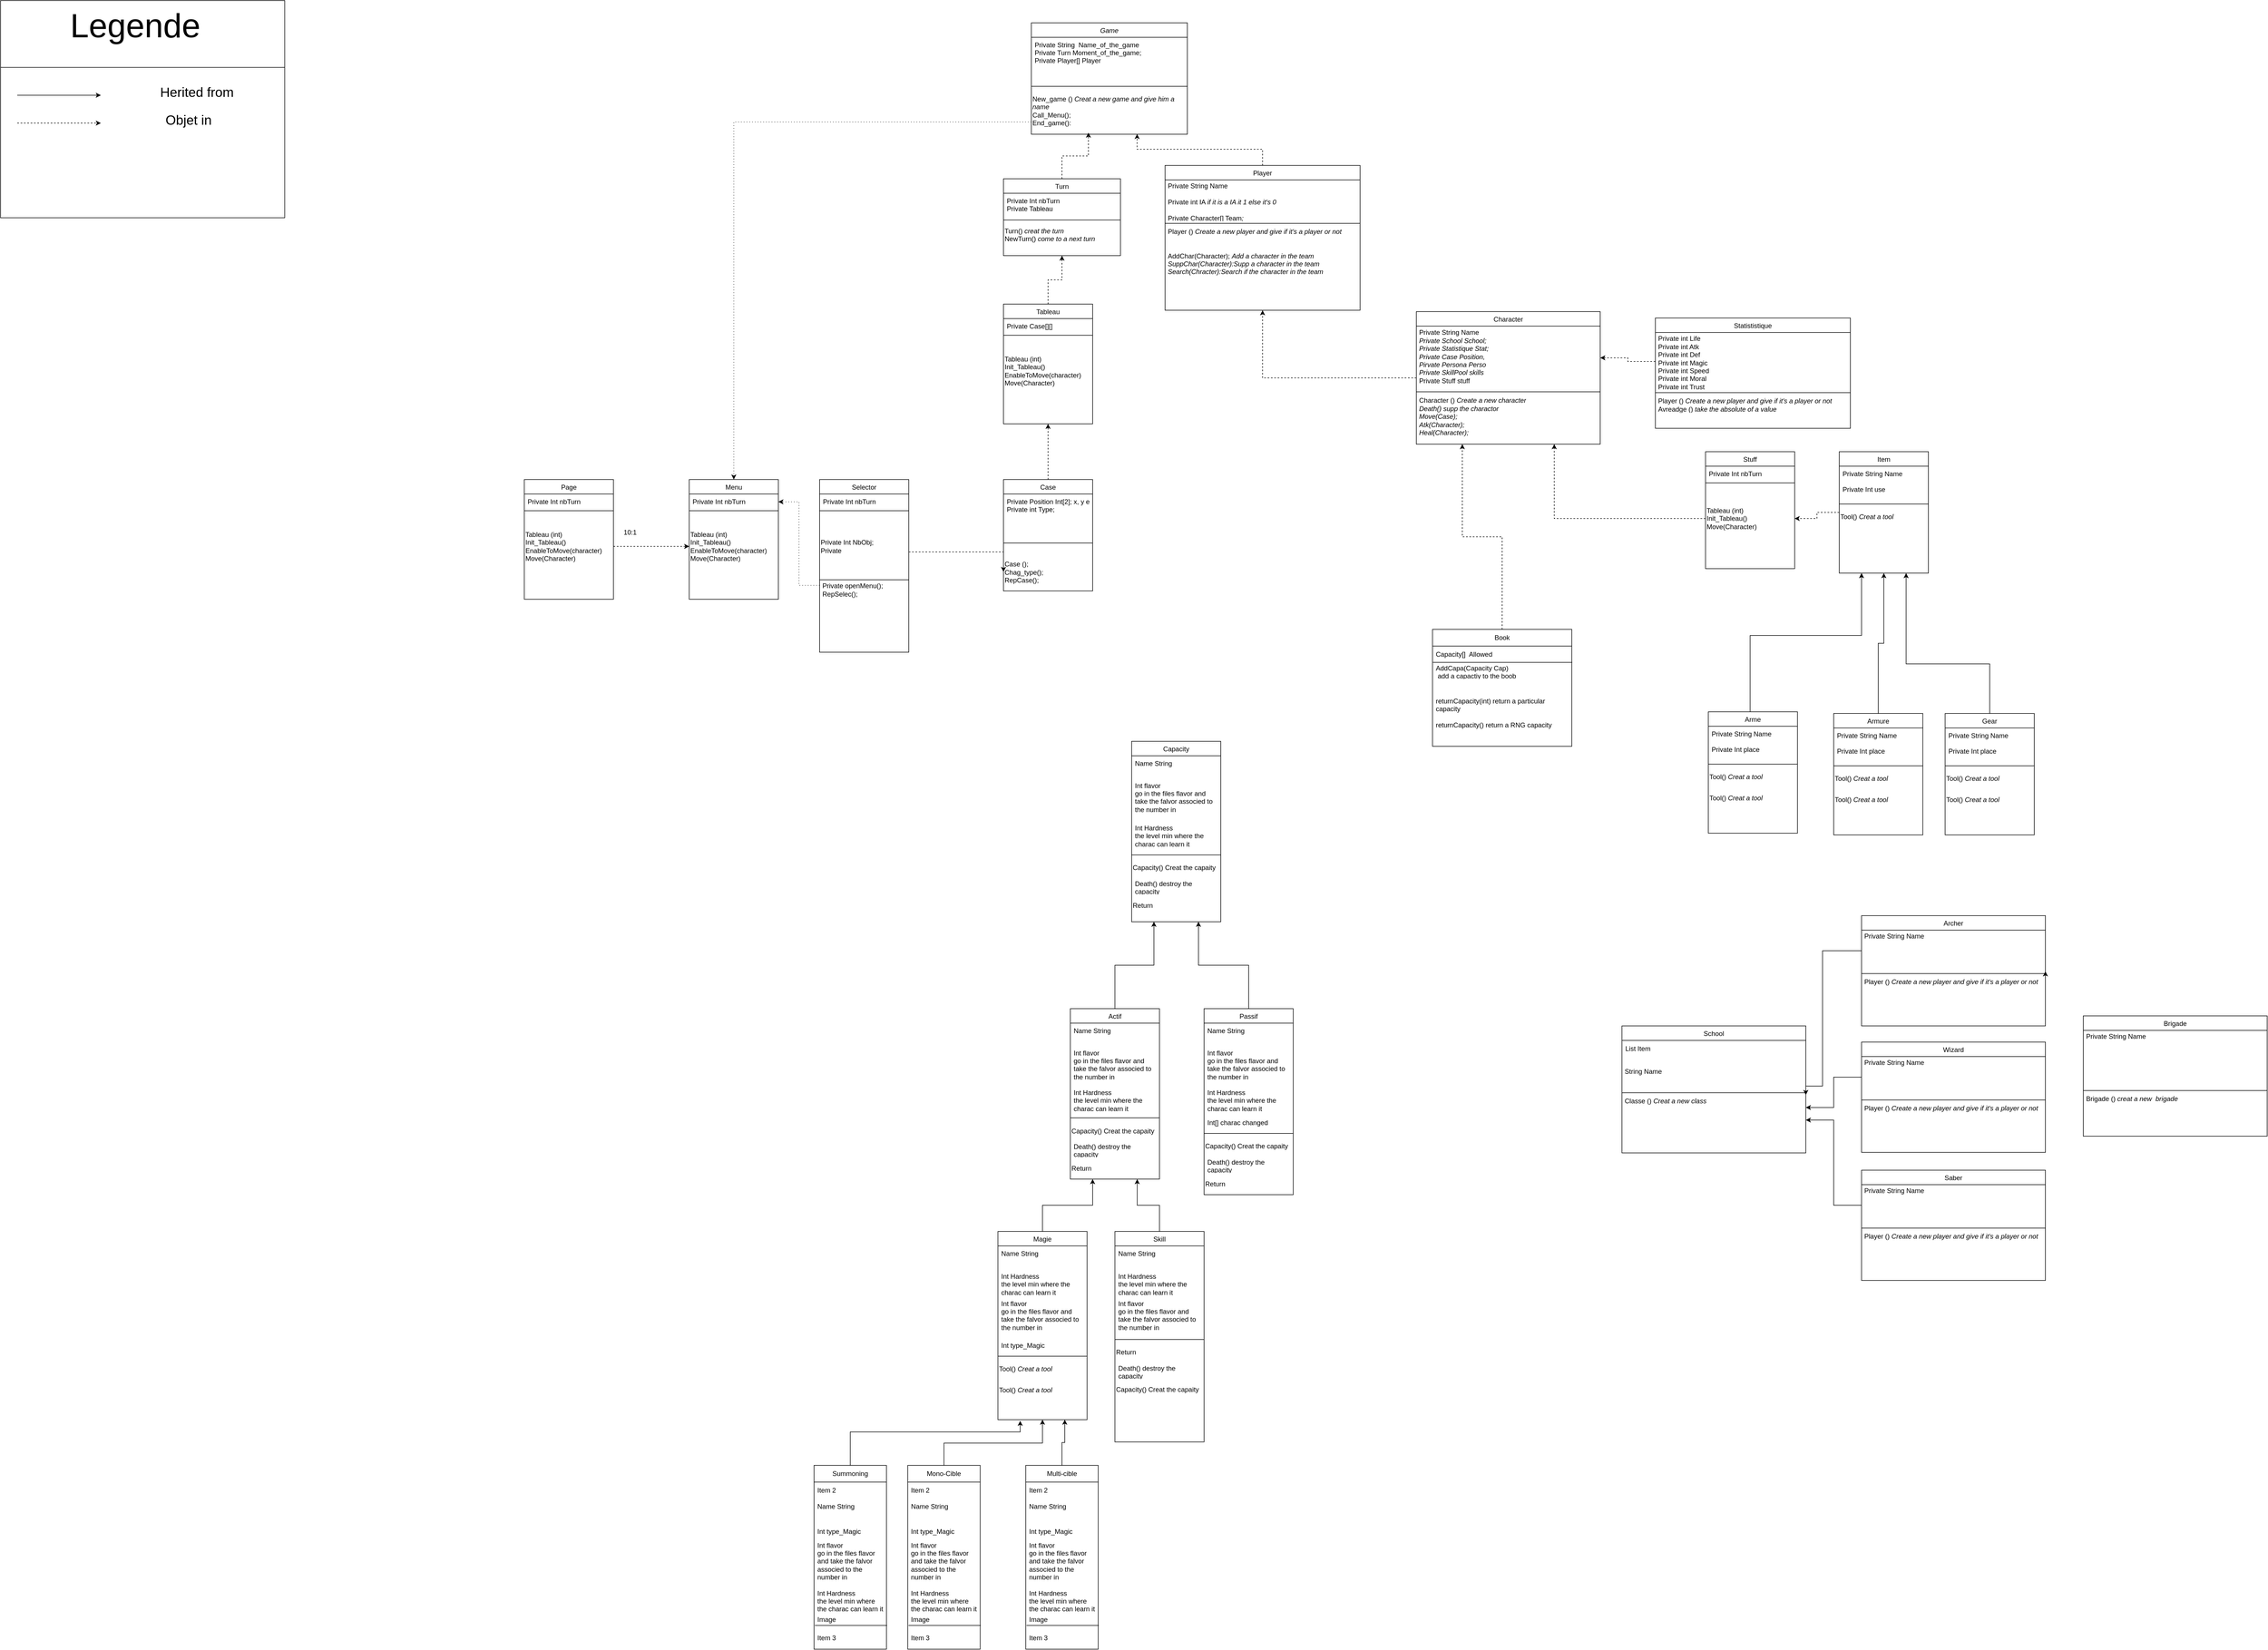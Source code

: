 <mxfile version="21.5.2" type="github">
  <diagram id="C5RBs43oDa-KdzZeNtuy" name="Page-1">
    <mxGraphModel dx="3827" dy="1144" grid="1" gridSize="10" guides="1" tooltips="1" connect="1" arrows="1" fold="1" page="1" pageScale="1" pageWidth="827" pageHeight="1169" math="0" shadow="0">
      <root>
        <mxCell id="WIyWlLk6GJQsqaUBKTNV-0" />
        <mxCell id="WIyWlLk6GJQsqaUBKTNV-1" parent="WIyWlLk6GJQsqaUBKTNV-0" />
        <mxCell id="zkfFHV4jXpPFQw0GAbJ--0" value="Game" style="swimlane;fontStyle=2;align=center;verticalAlign=top;childLayout=stackLayout;horizontal=1;startSize=26;horizontalStack=0;resizeParent=1;resizeLast=0;collapsible=1;marginBottom=0;rounded=0;shadow=0;strokeWidth=1;" parent="WIyWlLk6GJQsqaUBKTNV-1" vertex="1">
          <mxGeometry x="220" y="80" width="280" height="200" as="geometry">
            <mxRectangle x="230" y="140" width="160" height="26" as="alternateBounds" />
          </mxGeometry>
        </mxCell>
        <mxCell id="zkfFHV4jXpPFQw0GAbJ--1" value="Private String  Name_of_the_game&#xa;Private Turn Moment_of_the_game;&#xa;Private Player[] Player&#xa;" style="text;align=left;verticalAlign=top;spacingLeft=4;spacingRight=4;overflow=hidden;rotatable=0;points=[[0,0.5],[1,0.5]];portConstraint=eastwest;" parent="zkfFHV4jXpPFQw0GAbJ--0" vertex="1">
          <mxGeometry y="26" width="280" height="84" as="geometry" />
        </mxCell>
        <mxCell id="zkfFHV4jXpPFQw0GAbJ--4" value="" style="line;html=1;strokeWidth=1;align=left;verticalAlign=middle;spacingTop=-1;spacingLeft=3;spacingRight=3;rotatable=0;labelPosition=right;points=[];portConstraint=eastwest;" parent="zkfFHV4jXpPFQw0GAbJ--0" vertex="1">
          <mxGeometry y="110" width="280" height="8" as="geometry" />
        </mxCell>
        <mxCell id="eY1XQNZ8jxYmsoM6EKJw-1" value="&lt;div align=&quot;left&quot;&gt;New_game () &lt;i&gt;Creat a new game and give him a name &lt;/i&gt;&lt;br&gt;&lt;/div&gt;&lt;div&gt;Call_Menu();&lt;/div&gt;&lt;div&gt;End_game():&lt;br&gt;&lt;/div&gt;" style="text;strokeColor=none;align=left;fillColor=none;html=1;verticalAlign=middle;whiteSpace=wrap;rounded=0;" parent="zkfFHV4jXpPFQw0GAbJ--0" vertex="1">
          <mxGeometry y="118" width="280" height="80" as="geometry" />
        </mxCell>
        <mxCell id="5ESapDzCPnhvFcKWd6Ts-24" style="edgeStyle=orthogonalEdgeStyle;rounded=0;orthogonalLoop=1;jettySize=auto;html=1;entryX=0.678;entryY=1.02;entryDx=0;entryDy=0;entryPerimeter=0;dashed=1;" parent="WIyWlLk6GJQsqaUBKTNV-1" source="zkfFHV4jXpPFQw0GAbJ--6" target="eY1XQNZ8jxYmsoM6EKJw-1" edge="1">
          <mxGeometry relative="1" as="geometry" />
        </mxCell>
        <mxCell id="zkfFHV4jXpPFQw0GAbJ--6" value="Player" style="swimlane;fontStyle=0;align=center;verticalAlign=top;childLayout=stackLayout;horizontal=1;startSize=26;horizontalStack=0;resizeParent=1;resizeLast=0;collapsible=1;marginBottom=0;rounded=0;shadow=0;strokeWidth=1;" parent="WIyWlLk6GJQsqaUBKTNV-1" vertex="1">
          <mxGeometry x="460" y="336" width="350" height="260" as="geometry">
            <mxRectangle x="130" y="380" width="160" height="26" as="alternateBounds" />
          </mxGeometry>
        </mxCell>
        <mxCell id="eY1XQNZ8jxYmsoM6EKJw-14" value="&lt;div&gt;&lt;br&gt;&lt;/div&gt;&lt;div&gt;Private String Name&lt;/div&gt;&lt;div&gt;&lt;br&gt;&lt;/div&gt;&lt;div&gt;Private int IA &lt;i&gt;if it is a IA it 1 else it&#39;s 0&lt;br&gt;&lt;/i&gt;&lt;/div&gt;&lt;div&gt;&lt;i&gt;&lt;br&gt;&lt;/i&gt;&lt;/div&gt;&lt;div&gt;Private Character[] Team&lt;i&gt;;&lt;br&gt;&lt;/i&gt;&lt;/div&gt;" style="text;html=1;strokeColor=none;fillColor=none;spacing=5;spacingTop=-20;whiteSpace=wrap;overflow=hidden;rounded=0;" parent="zkfFHV4jXpPFQw0GAbJ--6" vertex="1">
          <mxGeometry y="26" width="350" height="74" as="geometry" />
        </mxCell>
        <mxCell id="zkfFHV4jXpPFQw0GAbJ--9" value="" style="line;html=1;strokeWidth=1;align=left;verticalAlign=middle;spacingTop=-1;spacingLeft=3;spacingRight=3;rotatable=0;labelPosition=right;points=[];portConstraint=eastwest;" parent="zkfFHV4jXpPFQw0GAbJ--6" vertex="1">
          <mxGeometry y="100" width="350" height="8" as="geometry" />
        </mxCell>
        <mxCell id="eY1XQNZ8jxYmsoM6EKJw-15" value="&lt;div&gt;&lt;br&gt;&lt;/div&gt;&lt;div&gt;Player () &lt;i&gt;Create a new player and give if it&#39;s a player or not&lt;/i&gt; &lt;br&gt;&lt;/div&gt;&lt;div&gt;&lt;br&gt;&lt;/div&gt;&lt;div&gt;&lt;br&gt;&lt;/div&gt;&lt;div&gt;AddChar(Character); &lt;i&gt;Add a character in the team&lt;/i&gt;&lt;/div&gt;&lt;div&gt;&lt;i&gt;SuppChar(Character):Supp a character in the team&lt;/i&gt;&lt;/div&gt;&lt;div&gt;&lt;i&gt;Search(Chracter):Search if the character in the team&lt;/i&gt;&lt;/div&gt;&lt;div&gt;&lt;i&gt;&lt;br&gt;&lt;/i&gt;&lt;/div&gt;&lt;div&gt;&lt;i&gt;&lt;br&gt;&lt;/i&gt;&lt;/div&gt;" style="text;html=1;strokeColor=none;fillColor=none;spacing=5;spacingTop=-20;whiteSpace=wrap;overflow=hidden;rounded=0;" parent="zkfFHV4jXpPFQw0GAbJ--6" vertex="1">
          <mxGeometry y="108" width="350" height="152" as="geometry" />
        </mxCell>
        <mxCell id="5ESapDzCPnhvFcKWd6Ts-25" style="edgeStyle=orthogonalEdgeStyle;rounded=0;orthogonalLoop=1;jettySize=auto;html=1;entryX=0.366;entryY=0.99;entryDx=0;entryDy=0;entryPerimeter=0;dashed=1;" parent="WIyWlLk6GJQsqaUBKTNV-1" source="zkfFHV4jXpPFQw0GAbJ--13" target="eY1XQNZ8jxYmsoM6EKJw-1" edge="1">
          <mxGeometry relative="1" as="geometry" />
        </mxCell>
        <mxCell id="zkfFHV4jXpPFQw0GAbJ--13" value="Turn" style="swimlane;fontStyle=0;align=center;verticalAlign=top;childLayout=stackLayout;horizontal=1;startSize=26;horizontalStack=0;resizeParent=1;resizeLast=0;collapsible=1;marginBottom=0;rounded=0;shadow=0;strokeWidth=1;" parent="WIyWlLk6GJQsqaUBKTNV-1" vertex="1">
          <mxGeometry x="170" y="360" width="210" height="138" as="geometry">
            <mxRectangle x="340" y="380" width="170" height="26" as="alternateBounds" />
          </mxGeometry>
        </mxCell>
        <mxCell id="zkfFHV4jXpPFQw0GAbJ--14" value="Private Int nbTurn&#xa;Private Tableau &#xa;" style="text;align=left;verticalAlign=top;spacingLeft=4;spacingRight=4;overflow=hidden;rotatable=0;points=[[0,0.5],[1,0.5]];portConstraint=eastwest;" parent="zkfFHV4jXpPFQw0GAbJ--13" vertex="1">
          <mxGeometry y="26" width="210" height="44" as="geometry" />
        </mxCell>
        <mxCell id="zkfFHV4jXpPFQw0GAbJ--15" value="" style="line;html=1;strokeWidth=1;align=left;verticalAlign=middle;spacingTop=-1;spacingLeft=3;spacingRight=3;rotatable=0;labelPosition=right;points=[];portConstraint=eastwest;" parent="zkfFHV4jXpPFQw0GAbJ--13" vertex="1">
          <mxGeometry y="70" width="210" height="8" as="geometry" />
        </mxCell>
        <mxCell id="eY1XQNZ8jxYmsoM6EKJw-7" value="&lt;div&gt;Turn() &lt;i&gt;creat the turn&lt;/i&gt;&lt;br&gt;&lt;/div&gt;&lt;div&gt;NewTurn() &lt;i&gt;come to a next turn&lt;/i&gt;&lt;/div&gt;&lt;div&gt;&lt;br&gt;&lt;/div&gt;" style="text;strokeColor=none;align=left;fillColor=none;html=1;verticalAlign=middle;whiteSpace=wrap;rounded=0;" parent="zkfFHV4jXpPFQw0GAbJ--13" vertex="1">
          <mxGeometry y="78" width="210" height="60" as="geometry" />
        </mxCell>
        <mxCell id="5ESapDzCPnhvFcKWd6Ts-6" style="edgeStyle=orthogonalEdgeStyle;rounded=0;orthogonalLoop=1;jettySize=auto;html=1;entryX=0.5;entryY=1;entryDx=0;entryDy=0;dashed=1;" parent="WIyWlLk6GJQsqaUBKTNV-1" source="eY1XQNZ8jxYmsoM6EKJw-16" target="eY1XQNZ8jxYmsoM6EKJw-15" edge="1">
          <mxGeometry relative="1" as="geometry">
            <mxPoint x="715" y="680" as="targetPoint" />
          </mxGeometry>
        </mxCell>
        <mxCell id="eY1XQNZ8jxYmsoM6EKJw-16" value="Character" style="swimlane;fontStyle=0;align=center;verticalAlign=top;childLayout=stackLayout;horizontal=1;startSize=26;horizontalStack=0;resizeParent=1;resizeLast=0;collapsible=1;marginBottom=0;rounded=0;shadow=0;strokeWidth=1;" parent="WIyWlLk6GJQsqaUBKTNV-1" vertex="1">
          <mxGeometry x="911" y="598.5" width="330" height="238" as="geometry">
            <mxRectangle x="130" y="380" width="160" height="26" as="alternateBounds" />
          </mxGeometry>
        </mxCell>
        <mxCell id="eY1XQNZ8jxYmsoM6EKJw-17" value="&lt;div&gt;&lt;br&gt;&lt;/div&gt;&lt;div&gt;Private String Name&lt;/div&gt;&lt;div&gt;&lt;i&gt;Private School School;&lt;/i&gt;&lt;/div&gt;&lt;div&gt;&lt;i&gt;Private Statistique Stat;&lt;/i&gt;&lt;/div&gt;&lt;div&gt;&lt;i&gt;Private Case Position,&lt;/i&gt;&lt;/div&gt;&lt;div&gt;&lt;i&gt;Pirvate Persona Perso&lt;/i&gt;&lt;/div&gt;&lt;div&gt;&lt;i&gt;Private SkillPool skills&lt;br&gt;&lt;/i&gt;&lt;/div&gt;&lt;div&gt;Private Stuff stuff&lt;br&gt;&lt;/div&gt;" style="text;html=1;strokeColor=none;fillColor=none;spacing=5;spacingTop=-20;whiteSpace=wrap;overflow=hidden;rounded=0;" parent="eY1XQNZ8jxYmsoM6EKJw-16" vertex="1">
          <mxGeometry y="26" width="330" height="114" as="geometry" />
        </mxCell>
        <mxCell id="eY1XQNZ8jxYmsoM6EKJw-18" value="" style="line;html=1;strokeWidth=1;align=left;verticalAlign=middle;spacingTop=-1;spacingLeft=3;spacingRight=3;rotatable=0;labelPosition=right;points=[];portConstraint=eastwest;" parent="eY1XQNZ8jxYmsoM6EKJw-16" vertex="1">
          <mxGeometry y="140" width="330" height="8" as="geometry" />
        </mxCell>
        <mxCell id="eY1XQNZ8jxYmsoM6EKJw-19" value="&lt;div&gt;&lt;br&gt;&lt;/div&gt;&lt;div&gt;Character () &lt;i&gt;Create a new character&lt;/i&gt;&lt;/div&gt;&lt;div&gt;&lt;i&gt;Death() supp the charactor&lt;/i&gt;&lt;/div&gt;&lt;div&gt;&lt;i&gt;Move(Case);&lt;/i&gt;&lt;/div&gt;&lt;div&gt;&lt;i&gt;Atk(Character);&lt;/i&gt;&lt;/div&gt;&lt;div&gt;&lt;i&gt;Heal(Character);&lt;br&gt;&lt;/i&gt; &lt;/div&gt;&lt;div&gt;&lt;br&gt;&lt;/div&gt;" style="text;html=1;strokeColor=none;fillColor=none;spacing=5;spacingTop=-20;whiteSpace=wrap;overflow=hidden;rounded=0;" parent="eY1XQNZ8jxYmsoM6EKJw-16" vertex="1">
          <mxGeometry y="148" width="330" height="90" as="geometry" />
        </mxCell>
        <mxCell id="eY1XQNZ8jxYmsoM6EKJw-21" value="Statististique " style="swimlane;fontStyle=0;align=center;verticalAlign=top;childLayout=stackLayout;horizontal=1;startSize=26;horizontalStack=0;resizeParent=1;resizeLast=0;collapsible=1;marginBottom=0;rounded=0;shadow=0;strokeWidth=1;" parent="WIyWlLk6GJQsqaUBKTNV-1" vertex="1">
          <mxGeometry x="1340" y="610" width="350" height="198" as="geometry">
            <mxRectangle x="130" y="380" width="160" height="26" as="alternateBounds" />
          </mxGeometry>
        </mxCell>
        <mxCell id="eY1XQNZ8jxYmsoM6EKJw-22" value="&lt;div&gt;&lt;br&gt;&lt;/div&gt;&lt;div&gt;Private int Life &lt;br&gt;&lt;/div&gt;&lt;div&gt;Private int Atk &lt;br&gt;&lt;/div&gt;&lt;div&gt;Private int Def &lt;br&gt;&lt;/div&gt;&lt;div&gt;Private int Magic&lt;br&gt;&lt;/div&gt;&lt;div&gt;Private int Speed &lt;br&gt;&lt;/div&gt;&lt;div&gt;Private int Moral&lt;/div&gt;&lt;div&gt;Private int Trust&lt;br&gt;&lt;/div&gt;" style="text;html=1;strokeColor=none;fillColor=none;spacing=5;spacingTop=-20;whiteSpace=wrap;overflow=hidden;rounded=0;" parent="eY1XQNZ8jxYmsoM6EKJw-21" vertex="1">
          <mxGeometry y="26" width="350" height="104" as="geometry" />
        </mxCell>
        <mxCell id="eY1XQNZ8jxYmsoM6EKJw-23" value="" style="line;html=1;strokeWidth=1;align=left;verticalAlign=middle;spacingTop=-1;spacingLeft=3;spacingRight=3;rotatable=0;labelPosition=right;points=[];portConstraint=eastwest;" parent="eY1XQNZ8jxYmsoM6EKJw-21" vertex="1">
          <mxGeometry y="130" width="350" height="8" as="geometry" />
        </mxCell>
        <mxCell id="eY1XQNZ8jxYmsoM6EKJw-24" value="&lt;div&gt;&lt;br&gt;&lt;/div&gt;&lt;div&gt;Player () &lt;i&gt;Create a new player and give if it&#39;s a player or not&lt;/i&gt; &lt;br&gt;&lt;/div&gt;&lt;div&gt;Avreadge () &lt;i&gt;take the absolute of a value&lt;/i&gt;&lt;br&gt;&lt;/div&gt;" style="text;html=1;strokeColor=none;fillColor=none;spacing=5;spacingTop=-20;whiteSpace=wrap;overflow=hidden;rounded=0;" parent="eY1XQNZ8jxYmsoM6EKJw-21" vertex="1">
          <mxGeometry y="138" width="350" height="32" as="geometry" />
        </mxCell>
        <mxCell id="eY1XQNZ8jxYmsoM6EKJw-25" value="School" style="swimlane;fontStyle=0;align=center;verticalAlign=top;childLayout=stackLayout;horizontal=1;startSize=26;horizontalStack=0;resizeParent=1;resizeLast=0;collapsible=1;marginBottom=0;rounded=0;shadow=0;strokeWidth=1;" parent="WIyWlLk6GJQsqaUBKTNV-1" vertex="1">
          <mxGeometry x="1280" y="1881" width="330" height="228" as="geometry">
            <mxRectangle x="130" y="380" width="160" height="26" as="alternateBounds" />
          </mxGeometry>
        </mxCell>
        <mxCell id="zqPLcH5T9kQ34o4E3irc-96" value="List Item" style="text;strokeColor=none;fillColor=none;align=left;verticalAlign=middle;spacingLeft=4;spacingRight=4;overflow=hidden;points=[[0,0.5],[1,0.5]];portConstraint=eastwest;rotatable=0;whiteSpace=wrap;html=1;" vertex="1" parent="eY1XQNZ8jxYmsoM6EKJw-25">
          <mxGeometry y="26" width="330" height="30" as="geometry" />
        </mxCell>
        <mxCell id="eY1XQNZ8jxYmsoM6EKJw-26" value="&lt;div&gt;&lt;br&gt;&lt;/div&gt;&lt;div&gt;&lt;br&gt;&lt;/div&gt;&lt;div&gt;String Name &lt;br&gt;&lt;/div&gt;&lt;div&gt;&lt;br&gt;&lt;/div&gt;" style="text;html=1;strokeColor=none;fillColor=none;spacing=5;spacingTop=-20;whiteSpace=wrap;overflow=hidden;rounded=0;" parent="eY1XQNZ8jxYmsoM6EKJw-25" vertex="1">
          <mxGeometry y="56" width="330" height="60" as="geometry" />
        </mxCell>
        <mxCell id="eY1XQNZ8jxYmsoM6EKJw-27" value="" style="line;html=1;strokeWidth=1;align=left;verticalAlign=middle;spacingTop=-1;spacingLeft=3;spacingRight=3;rotatable=0;labelPosition=right;points=[];portConstraint=eastwest;" parent="eY1XQNZ8jxYmsoM6EKJw-25" vertex="1">
          <mxGeometry y="116" width="330" height="8" as="geometry" />
        </mxCell>
        <mxCell id="eY1XQNZ8jxYmsoM6EKJw-28" value="&lt;div&gt;&lt;br&gt;&lt;/div&gt;&lt;div&gt;Classe () &lt;i&gt;Creat a new class&lt;/i&gt;&lt;/div&gt;&lt;div&gt;&lt;i&gt;&lt;br&gt;&lt;/i&gt;&lt;/div&gt;" style="text;html=1;strokeColor=none;fillColor=none;spacing=5;spacingTop=-20;whiteSpace=wrap;overflow=hidden;rounded=0;" parent="eY1XQNZ8jxYmsoM6EKJw-25" vertex="1">
          <mxGeometry y="124" width="330" height="90" as="geometry" />
        </mxCell>
        <mxCell id="eY1XQNZ8jxYmsoM6EKJw-32" value="Archer" style="swimlane;fontStyle=0;align=center;verticalAlign=top;childLayout=stackLayout;horizontal=1;startSize=26;horizontalStack=0;resizeParent=1;resizeLast=0;collapsible=1;marginBottom=0;rounded=0;shadow=0;strokeWidth=1;" parent="WIyWlLk6GJQsqaUBKTNV-1" vertex="1">
          <mxGeometry x="1710" y="1683" width="330" height="198" as="geometry">
            <mxRectangle x="130" y="380" width="160" height="26" as="alternateBounds" />
          </mxGeometry>
        </mxCell>
        <mxCell id="eY1XQNZ8jxYmsoM6EKJw-33" value="&lt;div&gt;&lt;br&gt;&lt;/div&gt;&lt;div&gt;Private String Name&lt;br&gt;&lt;/div&gt;" style="text;html=1;strokeColor=none;fillColor=none;spacing=5;spacingTop=-20;whiteSpace=wrap;overflow=hidden;rounded=0;" parent="eY1XQNZ8jxYmsoM6EKJw-32" vertex="1">
          <mxGeometry y="26" width="330" height="74" as="geometry" />
        </mxCell>
        <mxCell id="eY1XQNZ8jxYmsoM6EKJw-34" value="" style="line;html=1;strokeWidth=1;align=left;verticalAlign=middle;spacingTop=-1;spacingLeft=3;spacingRight=3;rotatable=0;labelPosition=right;points=[];portConstraint=eastwest;" parent="eY1XQNZ8jxYmsoM6EKJw-32" vertex="1">
          <mxGeometry y="100" width="330" height="8" as="geometry" />
        </mxCell>
        <mxCell id="d22CbUn21td9B98kPqqL-2" style="edgeStyle=orthogonalEdgeStyle;rounded=0;orthogonalLoop=1;jettySize=auto;html=1;exitX=1;exitY=0;exitDx=0;exitDy=0;entryX=1;entryY=1;entryDx=0;entryDy=0;" parent="eY1XQNZ8jxYmsoM6EKJw-32" source="eY1XQNZ8jxYmsoM6EKJw-35" target="eY1XQNZ8jxYmsoM6EKJw-33" edge="1">
          <mxGeometry relative="1" as="geometry" />
        </mxCell>
        <mxCell id="eY1XQNZ8jxYmsoM6EKJw-35" value="&lt;div&gt;&lt;br&gt;&lt;/div&gt;&lt;div&gt;Player () &lt;i&gt;Create a new player and give if it&#39;s a player or not&lt;/i&gt; &lt;br&gt;&lt;/div&gt;&lt;div&gt;&lt;br&gt;&lt;/div&gt;" style="text;html=1;strokeColor=none;fillColor=none;spacing=5;spacingTop=-20;whiteSpace=wrap;overflow=hidden;rounded=0;" parent="eY1XQNZ8jxYmsoM6EKJw-32" vertex="1">
          <mxGeometry y="108" width="330" height="90" as="geometry" />
        </mxCell>
        <mxCell id="eY1XQNZ8jxYmsoM6EKJw-40" value="Wizard&#xa;" style="swimlane;fontStyle=0;align=center;verticalAlign=top;childLayout=stackLayout;horizontal=1;startSize=26;horizontalStack=0;resizeParent=1;resizeLast=0;collapsible=1;marginBottom=0;rounded=0;shadow=0;strokeWidth=1;" parent="WIyWlLk6GJQsqaUBKTNV-1" vertex="1">
          <mxGeometry x="1710" y="1910" width="330" height="198" as="geometry">
            <mxRectangle x="130" y="380" width="160" height="26" as="alternateBounds" />
          </mxGeometry>
        </mxCell>
        <mxCell id="eY1XQNZ8jxYmsoM6EKJw-41" value="&lt;div&gt;&lt;br&gt;&lt;/div&gt;&lt;div&gt;Private String Name&lt;br&gt;&lt;/div&gt;" style="text;html=1;strokeColor=none;fillColor=none;spacing=5;spacingTop=-20;whiteSpace=wrap;overflow=hidden;rounded=0;" parent="eY1XQNZ8jxYmsoM6EKJw-40" vertex="1">
          <mxGeometry y="26" width="330" height="74" as="geometry" />
        </mxCell>
        <mxCell id="eY1XQNZ8jxYmsoM6EKJw-42" value="" style="line;html=1;strokeWidth=1;align=left;verticalAlign=middle;spacingTop=-1;spacingLeft=3;spacingRight=3;rotatable=0;labelPosition=right;points=[];portConstraint=eastwest;" parent="eY1XQNZ8jxYmsoM6EKJw-40" vertex="1">
          <mxGeometry y="100" width="330" height="8" as="geometry" />
        </mxCell>
        <mxCell id="eY1XQNZ8jxYmsoM6EKJw-43" value="&lt;div&gt;&lt;br&gt;&lt;/div&gt;&lt;div&gt;Player () &lt;i&gt;Create a new player and give if it&#39;s a player or not&lt;/i&gt; &lt;br&gt;&lt;/div&gt;&lt;div&gt;&lt;br&gt;&lt;/div&gt;" style="text;html=1;strokeColor=none;fillColor=none;spacing=5;spacingTop=-20;whiteSpace=wrap;overflow=hidden;rounded=0;" parent="eY1XQNZ8jxYmsoM6EKJw-40" vertex="1">
          <mxGeometry y="108" width="330" height="90" as="geometry" />
        </mxCell>
        <mxCell id="eY1XQNZ8jxYmsoM6EKJw-44" value="Saber" style="swimlane;fontStyle=0;align=center;verticalAlign=top;childLayout=stackLayout;horizontal=1;startSize=26;horizontalStack=0;resizeParent=1;resizeLast=0;collapsible=1;marginBottom=0;rounded=0;shadow=0;strokeWidth=1;" parent="WIyWlLk6GJQsqaUBKTNV-1" vertex="1">
          <mxGeometry x="1710" y="2140" width="330" height="198" as="geometry">
            <mxRectangle x="130" y="380" width="160" height="26" as="alternateBounds" />
          </mxGeometry>
        </mxCell>
        <mxCell id="eY1XQNZ8jxYmsoM6EKJw-45" value="&lt;div&gt;&lt;br&gt;&lt;/div&gt;&lt;div&gt;Private String Name&lt;br&gt;&lt;/div&gt;" style="text;html=1;strokeColor=none;fillColor=none;spacing=5;spacingTop=-20;whiteSpace=wrap;overflow=hidden;rounded=0;" parent="eY1XQNZ8jxYmsoM6EKJw-44" vertex="1">
          <mxGeometry y="26" width="330" height="74" as="geometry" />
        </mxCell>
        <mxCell id="eY1XQNZ8jxYmsoM6EKJw-46" value="" style="line;html=1;strokeWidth=1;align=left;verticalAlign=middle;spacingTop=-1;spacingLeft=3;spacingRight=3;rotatable=0;labelPosition=right;points=[];portConstraint=eastwest;" parent="eY1XQNZ8jxYmsoM6EKJw-44" vertex="1">
          <mxGeometry y="100" width="330" height="8" as="geometry" />
        </mxCell>
        <mxCell id="eY1XQNZ8jxYmsoM6EKJw-47" value="&lt;div&gt;&lt;br&gt;&lt;/div&gt;&lt;div&gt;Player () &lt;i&gt;Create a new player and give if it&#39;s a player or not&lt;/i&gt; &lt;br&gt;&lt;/div&gt;&lt;div&gt;&lt;br&gt;&lt;/div&gt;" style="text;html=1;strokeColor=none;fillColor=none;spacing=5;spacingTop=-20;whiteSpace=wrap;overflow=hidden;rounded=0;" parent="eY1XQNZ8jxYmsoM6EKJw-44" vertex="1">
          <mxGeometry y="108" width="330" height="90" as="geometry" />
        </mxCell>
        <mxCell id="b0G1QDwxcYXeXGkF5Ahk-0" style="edgeStyle=orthogonalEdgeStyle;rounded=0;orthogonalLoop=1;jettySize=auto;html=1;entryX=0.5;entryY=1;entryDx=0;entryDy=0;dashed=1;" parent="WIyWlLk6GJQsqaUBKTNV-1" source="eY1XQNZ8jxYmsoM6EKJw-50" target="eY1XQNZ8jxYmsoM6EKJw-7" edge="1">
          <mxGeometry relative="1" as="geometry" />
        </mxCell>
        <mxCell id="eY1XQNZ8jxYmsoM6EKJw-50" value="Tableau" style="swimlane;fontStyle=0;align=center;verticalAlign=top;childLayout=stackLayout;horizontal=1;startSize=26;horizontalStack=0;resizeParent=1;resizeLast=0;collapsible=1;marginBottom=0;rounded=0;shadow=0;strokeWidth=1;" parent="WIyWlLk6GJQsqaUBKTNV-1" vertex="1">
          <mxGeometry x="170" y="585" width="160" height="215" as="geometry">
            <mxRectangle x="340" y="380" width="170" height="26" as="alternateBounds" />
          </mxGeometry>
        </mxCell>
        <mxCell id="eY1XQNZ8jxYmsoM6EKJw-51" value="Private Case[][]" style="text;align=left;verticalAlign=top;spacingLeft=4;spacingRight=4;overflow=hidden;rotatable=0;points=[[0,0.5],[1,0.5]];portConstraint=eastwest;" parent="eY1XQNZ8jxYmsoM6EKJw-50" vertex="1">
          <mxGeometry y="26" width="160" height="26" as="geometry" />
        </mxCell>
        <mxCell id="eY1XQNZ8jxYmsoM6EKJw-52" value="" style="line;html=1;strokeWidth=1;align=left;verticalAlign=middle;spacingTop=-1;spacingLeft=3;spacingRight=3;rotatable=0;labelPosition=right;points=[];portConstraint=eastwest;" parent="eY1XQNZ8jxYmsoM6EKJw-50" vertex="1">
          <mxGeometry y="52" width="160" height="8" as="geometry" />
        </mxCell>
        <mxCell id="eY1XQNZ8jxYmsoM6EKJw-53" value="&lt;div&gt;Tableau (int)&lt;/div&gt;&lt;div&gt;Init_Tableau()&lt;/div&gt;&lt;div&gt;EnableToMove(character)&lt;br&gt;&lt;/div&gt;&lt;div&gt;Move(Character)&lt;br&gt;&lt;/div&gt;" style="text;strokeColor=none;align=left;fillColor=none;html=1;verticalAlign=middle;whiteSpace=wrap;rounded=0;" parent="eY1XQNZ8jxYmsoM6EKJw-50" vertex="1">
          <mxGeometry y="60" width="160" height="120" as="geometry" />
        </mxCell>
        <mxCell id="eY1XQNZ8jxYmsoM6EKJw-58" value="Stuff" style="swimlane;fontStyle=0;align=center;verticalAlign=top;childLayout=stackLayout;horizontal=1;startSize=26;horizontalStack=0;resizeParent=1;resizeLast=0;collapsible=1;marginBottom=0;rounded=0;shadow=0;strokeWidth=1;" parent="WIyWlLk6GJQsqaUBKTNV-1" vertex="1">
          <mxGeometry x="1430" y="850" width="160" height="210" as="geometry">
            <mxRectangle x="340" y="380" width="170" height="26" as="alternateBounds" />
          </mxGeometry>
        </mxCell>
        <mxCell id="eY1XQNZ8jxYmsoM6EKJw-59" value="Private Int nbTurn" style="text;align=left;verticalAlign=top;spacingLeft=4;spacingRight=4;overflow=hidden;rotatable=0;points=[[0,0.5],[1,0.5]];portConstraint=eastwest;" parent="eY1XQNZ8jxYmsoM6EKJw-58" vertex="1">
          <mxGeometry y="26" width="160" height="26" as="geometry" />
        </mxCell>
        <mxCell id="eY1XQNZ8jxYmsoM6EKJw-60" value="" style="line;html=1;strokeWidth=1;align=left;verticalAlign=middle;spacingTop=-1;spacingLeft=3;spacingRight=3;rotatable=0;labelPosition=right;points=[];portConstraint=eastwest;" parent="eY1XQNZ8jxYmsoM6EKJw-58" vertex="1">
          <mxGeometry y="52" width="160" height="8" as="geometry" />
        </mxCell>
        <mxCell id="eY1XQNZ8jxYmsoM6EKJw-61" value="&lt;div&gt;Tableau (int)&lt;/div&gt;&lt;div&gt;Init_Tableau()&lt;/div&gt;&lt;div&gt;Move(Character)&lt;br&gt;&lt;/div&gt;" style="text;strokeColor=none;align=left;fillColor=none;html=1;verticalAlign=middle;whiteSpace=wrap;rounded=0;" parent="eY1XQNZ8jxYmsoM6EKJw-58" vertex="1">
          <mxGeometry y="60" width="160" height="120" as="geometry" />
        </mxCell>
        <mxCell id="5ESapDzCPnhvFcKWd6Ts-9" style="edgeStyle=orthogonalEdgeStyle;rounded=0;orthogonalLoop=1;jettySize=auto;html=1;dashed=1;" parent="WIyWlLk6GJQsqaUBKTNV-1" source="eY1XQNZ8jxYmsoM6EKJw-62" target="eY1XQNZ8jxYmsoM6EKJw-61" edge="1">
          <mxGeometry relative="1" as="geometry" />
        </mxCell>
        <mxCell id="eY1XQNZ8jxYmsoM6EKJw-62" value="Item&#xa;" style="swimlane;fontStyle=0;align=center;verticalAlign=top;childLayout=stackLayout;horizontal=1;startSize=26;horizontalStack=0;resizeParent=1;resizeLast=0;collapsible=1;marginBottom=0;rounded=0;shadow=0;strokeWidth=1;" parent="WIyWlLk6GJQsqaUBKTNV-1" vertex="1">
          <mxGeometry x="1670" y="850" width="160" height="218" as="geometry">
            <mxRectangle x="340" y="380" width="170" height="26" as="alternateBounds" />
          </mxGeometry>
        </mxCell>
        <mxCell id="eY1XQNZ8jxYmsoM6EKJw-63" value="Private String Name&#xa;&#xa;Private Int use&#xa;" style="text;align=left;verticalAlign=top;spacingLeft=4;spacingRight=4;overflow=hidden;rotatable=0;points=[[0,0.5],[1,0.5]];portConstraint=eastwest;" parent="eY1XQNZ8jxYmsoM6EKJw-62" vertex="1">
          <mxGeometry y="26" width="160" height="64" as="geometry" />
        </mxCell>
        <mxCell id="eY1XQNZ8jxYmsoM6EKJw-64" value="" style="line;html=1;strokeWidth=1;align=left;verticalAlign=middle;spacingTop=-1;spacingLeft=3;spacingRight=3;rotatable=0;labelPosition=right;points=[];portConstraint=eastwest;" parent="eY1XQNZ8jxYmsoM6EKJw-62" vertex="1">
          <mxGeometry y="90" width="160" height="8" as="geometry" />
        </mxCell>
        <mxCell id="eY1XQNZ8jxYmsoM6EKJw-69" value="&lt;div&gt;Tool() &lt;i&gt;Creat a tool&lt;/i&gt;&lt;/div&gt;" style="text;strokeColor=none;align=left;fillColor=none;html=1;verticalAlign=middle;whiteSpace=wrap;rounded=0;" parent="eY1XQNZ8jxYmsoM6EKJw-62" vertex="1">
          <mxGeometry y="98" width="160" height="38" as="geometry" />
        </mxCell>
        <mxCell id="5ESapDzCPnhvFcKWd6Ts-10" style="edgeStyle=orthogonalEdgeStyle;rounded=0;orthogonalLoop=1;jettySize=auto;html=1;entryX=0.25;entryY=1;entryDx=0;entryDy=0;" parent="WIyWlLk6GJQsqaUBKTNV-1" source="9GAeD1skeCPFFFjlPAuI-0" target="eY1XQNZ8jxYmsoM6EKJw-62" edge="1">
          <mxGeometry relative="1" as="geometry">
            <Array as="points">
              <mxPoint x="1510" y="1180" />
              <mxPoint x="1710" y="1180" />
            </Array>
          </mxGeometry>
        </mxCell>
        <mxCell id="9GAeD1skeCPFFFjlPAuI-0" value="Arme" style="swimlane;fontStyle=0;align=center;verticalAlign=top;childLayout=stackLayout;horizontal=1;startSize=26;horizontalStack=0;resizeParent=1;resizeLast=0;collapsible=1;marginBottom=0;rounded=0;shadow=0;strokeWidth=1;" parent="WIyWlLk6GJQsqaUBKTNV-1" vertex="1">
          <mxGeometry x="1435" y="1317" width="160" height="218" as="geometry">
            <mxRectangle x="340" y="380" width="170" height="26" as="alternateBounds" />
          </mxGeometry>
        </mxCell>
        <mxCell id="9GAeD1skeCPFFFjlPAuI-1" value="Private String Name&#xa;&#xa;Private Int place&#xa;" style="text;align=left;verticalAlign=top;spacingLeft=4;spacingRight=4;overflow=hidden;rotatable=0;points=[[0,0.5],[1,0.5]];portConstraint=eastwest;" parent="9GAeD1skeCPFFFjlPAuI-0" vertex="1">
          <mxGeometry y="26" width="160" height="64" as="geometry" />
        </mxCell>
        <mxCell id="9GAeD1skeCPFFFjlPAuI-2" value="" style="line;html=1;strokeWidth=1;align=left;verticalAlign=middle;spacingTop=-1;spacingLeft=3;spacingRight=3;rotatable=0;labelPosition=right;points=[];portConstraint=eastwest;" parent="9GAeD1skeCPFFFjlPAuI-0" vertex="1">
          <mxGeometry y="90" width="160" height="8" as="geometry" />
        </mxCell>
        <mxCell id="9GAeD1skeCPFFFjlPAuI-4" value="&lt;div&gt;Tool() &lt;i&gt;Creat a tool&lt;/i&gt;&lt;/div&gt;" style="text;strokeColor=none;align=left;fillColor=none;html=1;verticalAlign=middle;whiteSpace=wrap;rounded=0;" parent="9GAeD1skeCPFFFjlPAuI-0" vertex="1">
          <mxGeometry y="98" width="160" height="38" as="geometry" />
        </mxCell>
        <mxCell id="9GAeD1skeCPFFFjlPAuI-3" value="&lt;div&gt;Tool() &lt;i&gt;Creat a tool&lt;/i&gt;&lt;/div&gt;" style="text;strokeColor=none;align=left;fillColor=none;html=1;verticalAlign=middle;whiteSpace=wrap;rounded=0;" parent="9GAeD1skeCPFFFjlPAuI-0" vertex="1">
          <mxGeometry y="136" width="160" height="38" as="geometry" />
        </mxCell>
        <mxCell id="5ESapDzCPnhvFcKWd6Ts-7" style="edgeStyle=orthogonalEdgeStyle;rounded=0;orthogonalLoop=1;jettySize=auto;html=1;entryX=1;entryY=0.5;entryDx=0;entryDy=0;dashed=1;" parent="WIyWlLk6GJQsqaUBKTNV-1" source="eY1XQNZ8jxYmsoM6EKJw-22" target="eY1XQNZ8jxYmsoM6EKJw-17" edge="1">
          <mxGeometry relative="1" as="geometry" />
        </mxCell>
        <mxCell id="5ESapDzCPnhvFcKWd6Ts-8" style="edgeStyle=orthogonalEdgeStyle;rounded=0;orthogonalLoop=1;jettySize=auto;html=1;entryX=0.75;entryY=1;entryDx=0;entryDy=0;dashed=1;" parent="WIyWlLk6GJQsqaUBKTNV-1" source="eY1XQNZ8jxYmsoM6EKJw-61" target="eY1XQNZ8jxYmsoM6EKJw-19" edge="1">
          <mxGeometry relative="1" as="geometry" />
        </mxCell>
        <mxCell id="5ESapDzCPnhvFcKWd6Ts-34" style="edgeStyle=orthogonalEdgeStyle;rounded=0;orthogonalLoop=1;jettySize=auto;html=1;dashed=1;entryX=0;entryY=0.583;entryDx=0;entryDy=0;entryPerimeter=0;" parent="WIyWlLk6GJQsqaUBKTNV-1" source="5ESapDzCPnhvFcKWd6Ts-12" target="5ESapDzCPnhvFcKWd6Ts-55" edge="1">
          <mxGeometry relative="1" as="geometry">
            <mxPoint x="100" y="1070" as="targetPoint" />
            <Array as="points">
              <mxPoint x="90" y="1030" />
              <mxPoint x="90" y="1030" />
            </Array>
          </mxGeometry>
        </mxCell>
        <mxCell id="5ESapDzCPnhvFcKWd6Ts-12" value="Selector" style="swimlane;fontStyle=0;align=center;verticalAlign=top;childLayout=stackLayout;horizontal=1;startSize=26;horizontalStack=0;resizeParent=1;resizeLast=0;collapsible=1;marginBottom=0;rounded=0;shadow=0;strokeWidth=1;" parent="WIyWlLk6GJQsqaUBKTNV-1" vertex="1">
          <mxGeometry x="-160" y="900" width="160" height="310" as="geometry">
            <mxRectangle x="340" y="380" width="170" height="26" as="alternateBounds" />
          </mxGeometry>
        </mxCell>
        <mxCell id="5ESapDzCPnhvFcKWd6Ts-13" value="Private Int nbTurn" style="text;align=left;verticalAlign=top;spacingLeft=4;spacingRight=4;overflow=hidden;rotatable=0;points=[[0,0.5],[1,0.5]];portConstraint=eastwest;" parent="5ESapDzCPnhvFcKWd6Ts-12" vertex="1">
          <mxGeometry y="26" width="160" height="26" as="geometry" />
        </mxCell>
        <mxCell id="5ESapDzCPnhvFcKWd6Ts-14" value="" style="line;html=1;strokeWidth=1;align=left;verticalAlign=middle;spacingTop=-1;spacingLeft=3;spacingRight=3;rotatable=0;labelPosition=right;points=[];portConstraint=eastwest;" parent="5ESapDzCPnhvFcKWd6Ts-12" vertex="1">
          <mxGeometry y="52" width="160" height="8" as="geometry" />
        </mxCell>
        <mxCell id="5ESapDzCPnhvFcKWd6Ts-15" value="&lt;div&gt;Private Int NbObj;&lt;/div&gt;&lt;div&gt;Private &lt;br&gt;&lt;/div&gt;" style="text;strokeColor=none;align=left;fillColor=none;html=1;verticalAlign=middle;whiteSpace=wrap;rounded=0;" parent="5ESapDzCPnhvFcKWd6Ts-12" vertex="1">
          <mxGeometry y="60" width="160" height="120" as="geometry" />
        </mxCell>
        <mxCell id="5ESapDzCPnhvFcKWd6Ts-61" value="" style="endArrow=none;html=1;rounded=0;entryX=1;entryY=1;entryDx=0;entryDy=0;exitX=0;exitY=0;exitDx=0;exitDy=0;" parent="5ESapDzCPnhvFcKWd6Ts-12" source="5ESapDzCPnhvFcKWd6Ts-60" target="5ESapDzCPnhvFcKWd6Ts-15" edge="1">
          <mxGeometry width="50" height="50" relative="1" as="geometry">
            <mxPoint x="-150" y="220" as="sourcePoint" />
            <mxPoint x="-100" y="170" as="targetPoint" />
          </mxGeometry>
        </mxCell>
        <mxCell id="5ESapDzCPnhvFcKWd6Ts-60" value="&lt;div&gt;&lt;br&gt;&lt;/div&gt;&lt;div&gt;Private openMenu();&lt;br&gt;&lt;/div&gt;&lt;div&gt;RepSelec();&lt;br&gt;&lt;/div&gt;" style="text;html=1;strokeColor=none;fillColor=none;spacing=5;spacingTop=-20;whiteSpace=wrap;overflow=hidden;rounded=0;" parent="5ESapDzCPnhvFcKWd6Ts-12" vertex="1">
          <mxGeometry y="180" width="160" height="120" as="geometry" />
        </mxCell>
        <mxCell id="5ESapDzCPnhvFcKWd6Ts-16" value="Menu" style="swimlane;fontStyle=0;align=center;verticalAlign=top;childLayout=stackLayout;horizontal=1;startSize=26;horizontalStack=0;resizeParent=1;resizeLast=0;collapsible=1;marginBottom=0;rounded=0;shadow=0;strokeWidth=1;" parent="WIyWlLk6GJQsqaUBKTNV-1" vertex="1">
          <mxGeometry x="-394" y="900" width="160" height="215" as="geometry">
            <mxRectangle x="340" y="380" width="170" height="26" as="alternateBounds" />
          </mxGeometry>
        </mxCell>
        <mxCell id="5ESapDzCPnhvFcKWd6Ts-17" value="Private Int nbTurn" style="text;align=left;verticalAlign=top;spacingLeft=4;spacingRight=4;overflow=hidden;rotatable=0;points=[[0,0.5],[1,0.5]];portConstraint=eastwest;" parent="5ESapDzCPnhvFcKWd6Ts-16" vertex="1">
          <mxGeometry y="26" width="160" height="26" as="geometry" />
        </mxCell>
        <mxCell id="5ESapDzCPnhvFcKWd6Ts-18" value="" style="line;html=1;strokeWidth=1;align=left;verticalAlign=middle;spacingTop=-1;spacingLeft=3;spacingRight=3;rotatable=0;labelPosition=right;points=[];portConstraint=eastwest;" parent="5ESapDzCPnhvFcKWd6Ts-16" vertex="1">
          <mxGeometry y="52" width="160" height="8" as="geometry" />
        </mxCell>
        <mxCell id="5ESapDzCPnhvFcKWd6Ts-19" value="&lt;div&gt;Tableau (int)&lt;/div&gt;&lt;div&gt;Init_Tableau()&lt;/div&gt;&lt;div&gt;EnableToMove(character)&lt;br&gt;&lt;/div&gt;&lt;div&gt;Move(Character)&lt;br&gt;&lt;/div&gt;" style="text;strokeColor=none;align=left;fillColor=none;html=1;verticalAlign=middle;whiteSpace=wrap;rounded=0;" parent="5ESapDzCPnhvFcKWd6Ts-16" vertex="1">
          <mxGeometry y="60" width="160" height="120" as="geometry" />
        </mxCell>
        <mxCell id="5ESapDzCPnhvFcKWd6Ts-33" value="" style="group" parent="WIyWlLk6GJQsqaUBKTNV-1" vertex="1" connectable="0">
          <mxGeometry x="-1630" y="40" width="803" height="390" as="geometry" />
        </mxCell>
        <mxCell id="5ESapDzCPnhvFcKWd6Ts-30" value="" style="group" parent="5ESapDzCPnhvFcKWd6Ts-33" vertex="1" connectable="0">
          <mxGeometry width="510" height="390" as="geometry" />
        </mxCell>
        <mxCell id="5ESapDzCPnhvFcKWd6Ts-26" value="" style="rounded=0;whiteSpace=wrap;html=1;" parent="5ESapDzCPnhvFcKWd6Ts-30" vertex="1">
          <mxGeometry width="510" height="390" as="geometry" />
        </mxCell>
        <mxCell id="5ESapDzCPnhvFcKWd6Ts-29" value="" style="rounded=0;whiteSpace=wrap;html=1;" parent="5ESapDzCPnhvFcKWd6Ts-30" vertex="1">
          <mxGeometry width="510" height="120" as="geometry" />
        </mxCell>
        <mxCell id="5ESapDzCPnhvFcKWd6Ts-28" value="&lt;font style=&quot;font-size: 60px;&quot;&gt;Legende&lt;/font&gt;" style="text;html=1;strokeColor=none;fillColor=none;spacing=5;spacingTop=-20;whiteSpace=wrap;overflow=hidden;rounded=0;" parent="5ESapDzCPnhvFcKWd6Ts-30" vertex="1">
          <mxGeometry x="120" y="20" width="240" height="80" as="geometry" />
        </mxCell>
        <mxCell id="5ESapDzCPnhvFcKWd6Ts-31" value="" style="endArrow=classic;html=1;rounded=0;" parent="5ESapDzCPnhvFcKWd6Ts-30" edge="1">
          <mxGeometry width="50" height="50" relative="1" as="geometry">
            <mxPoint x="30" y="170" as="sourcePoint" />
            <mxPoint x="180" y="170" as="targetPoint" />
          </mxGeometry>
        </mxCell>
        <mxCell id="5ESapDzCPnhvFcKWd6Ts-32" value="" style="endArrow=classic;html=1;rounded=0;dashed=1;" parent="5ESapDzCPnhvFcKWd6Ts-30" edge="1">
          <mxGeometry width="50" height="50" relative="1" as="geometry">
            <mxPoint x="30" y="220" as="sourcePoint" />
            <mxPoint x="180" y="220" as="targetPoint" />
          </mxGeometry>
        </mxCell>
        <mxCell id="5ESapDzCPnhvFcKWd6Ts-36" value="&lt;font style=&quot;font-size: 24px;&quot;&gt;Herited from&lt;br&gt;&lt;/font&gt;" style="text;html=1;strokeColor=none;fillColor=none;align=center;verticalAlign=middle;whiteSpace=wrap;rounded=0;" parent="5ESapDzCPnhvFcKWd6Ts-30" vertex="1">
          <mxGeometry x="225" y="150" width="255" height="30" as="geometry" />
        </mxCell>
        <mxCell id="5ESapDzCPnhvFcKWd6Ts-37" value="&lt;font style=&quot;font-size: 24px;&quot;&gt;Objet in &lt;/font&gt;" style="text;html=1;strokeColor=none;fillColor=none;align=center;verticalAlign=middle;whiteSpace=wrap;rounded=0;" parent="5ESapDzCPnhvFcKWd6Ts-30" vertex="1">
          <mxGeometry x="210" y="200" width="255" height="30" as="geometry" />
        </mxCell>
        <mxCell id="5ESapDzCPnhvFcKWd6Ts-20" value="Page&#xa;" style="swimlane;fontStyle=0;align=center;verticalAlign=top;childLayout=stackLayout;horizontal=1;startSize=26;horizontalStack=0;resizeParent=1;resizeLast=0;collapsible=1;marginBottom=0;rounded=0;shadow=0;strokeWidth=1;" parent="WIyWlLk6GJQsqaUBKTNV-1" vertex="1">
          <mxGeometry x="-690" y="900" width="160" height="215" as="geometry">
            <mxRectangle x="340" y="380" width="170" height="26" as="alternateBounds" />
          </mxGeometry>
        </mxCell>
        <mxCell id="5ESapDzCPnhvFcKWd6Ts-21" value="Private Int nbTurn" style="text;align=left;verticalAlign=top;spacingLeft=4;spacingRight=4;overflow=hidden;rotatable=0;points=[[0,0.5],[1,0.5]];portConstraint=eastwest;" parent="5ESapDzCPnhvFcKWd6Ts-20" vertex="1">
          <mxGeometry y="26" width="160" height="26" as="geometry" />
        </mxCell>
        <mxCell id="5ESapDzCPnhvFcKWd6Ts-22" value="" style="line;html=1;strokeWidth=1;align=left;verticalAlign=middle;spacingTop=-1;spacingLeft=3;spacingRight=3;rotatable=0;labelPosition=right;points=[];portConstraint=eastwest;" parent="5ESapDzCPnhvFcKWd6Ts-20" vertex="1">
          <mxGeometry y="52" width="160" height="8" as="geometry" />
        </mxCell>
        <mxCell id="5ESapDzCPnhvFcKWd6Ts-23" value="&lt;div&gt;Tableau (int)&lt;/div&gt;&lt;div&gt;Init_Tableau()&lt;/div&gt;&lt;div&gt;EnableToMove(character)&lt;br&gt;&lt;/div&gt;&lt;div&gt;Move(Character)&lt;br&gt;&lt;/div&gt;" style="text;strokeColor=none;align=left;fillColor=none;html=1;verticalAlign=middle;whiteSpace=wrap;rounded=0;" parent="5ESapDzCPnhvFcKWd6Ts-20" vertex="1">
          <mxGeometry y="60" width="160" height="120" as="geometry" />
        </mxCell>
        <mxCell id="5ESapDzCPnhvFcKWd6Ts-38" style="edgeStyle=orthogonalEdgeStyle;rounded=0;orthogonalLoop=1;jettySize=auto;html=1;entryX=0;entryY=0.5;entryDx=0;entryDy=0;dashed=1;" parent="WIyWlLk6GJQsqaUBKTNV-1" source="5ESapDzCPnhvFcKWd6Ts-23" target="5ESapDzCPnhvFcKWd6Ts-19" edge="1">
          <mxGeometry relative="1" as="geometry" />
        </mxCell>
        <mxCell id="5ESapDzCPnhvFcKWd6Ts-39" value="10:1" style="text;html=1;strokeColor=none;fillColor=none;align=center;verticalAlign=middle;whiteSpace=wrap;rounded=0;" parent="WIyWlLk6GJQsqaUBKTNV-1" vertex="1">
          <mxGeometry x="-530" y="980" width="60" height="30" as="geometry" />
        </mxCell>
        <mxCell id="5ESapDzCPnhvFcKWd6Ts-45" style="edgeStyle=orthogonalEdgeStyle;rounded=0;orthogonalLoop=1;jettySize=auto;html=1;entryX=0.5;entryY=1;entryDx=0;entryDy=0;" parent="WIyWlLk6GJQsqaUBKTNV-1" source="5ESapDzCPnhvFcKWd6Ts-40" target="eY1XQNZ8jxYmsoM6EKJw-62" edge="1">
          <mxGeometry relative="1" as="geometry" />
        </mxCell>
        <mxCell id="5ESapDzCPnhvFcKWd6Ts-40" value="Armure" style="swimlane;fontStyle=0;align=center;verticalAlign=top;childLayout=stackLayout;horizontal=1;startSize=26;horizontalStack=0;resizeParent=1;resizeLast=0;collapsible=1;marginBottom=0;rounded=0;shadow=0;strokeWidth=1;" parent="WIyWlLk6GJQsqaUBKTNV-1" vertex="1">
          <mxGeometry x="1660" y="1320" width="160" height="218" as="geometry">
            <mxRectangle x="340" y="380" width="170" height="26" as="alternateBounds" />
          </mxGeometry>
        </mxCell>
        <mxCell id="5ESapDzCPnhvFcKWd6Ts-41" value="Private String Name&#xa;&#xa;Private Int place&#xa;" style="text;align=left;verticalAlign=top;spacingLeft=4;spacingRight=4;overflow=hidden;rotatable=0;points=[[0,0.5],[1,0.5]];portConstraint=eastwest;" parent="5ESapDzCPnhvFcKWd6Ts-40" vertex="1">
          <mxGeometry y="26" width="160" height="64" as="geometry" />
        </mxCell>
        <mxCell id="5ESapDzCPnhvFcKWd6Ts-42" value="" style="line;html=1;strokeWidth=1;align=left;verticalAlign=middle;spacingTop=-1;spacingLeft=3;spacingRight=3;rotatable=0;labelPosition=right;points=[];portConstraint=eastwest;" parent="5ESapDzCPnhvFcKWd6Ts-40" vertex="1">
          <mxGeometry y="90" width="160" height="8" as="geometry" />
        </mxCell>
        <mxCell id="5ESapDzCPnhvFcKWd6Ts-43" value="&lt;div&gt;Tool() &lt;i&gt;Creat a tool&lt;/i&gt;&lt;/div&gt;" style="text;strokeColor=none;align=left;fillColor=none;html=1;verticalAlign=middle;whiteSpace=wrap;rounded=0;" parent="5ESapDzCPnhvFcKWd6Ts-40" vertex="1">
          <mxGeometry y="98" width="160" height="38" as="geometry" />
        </mxCell>
        <mxCell id="5ESapDzCPnhvFcKWd6Ts-44" value="&lt;div&gt;Tool() &lt;i&gt;Creat a tool&lt;/i&gt;&lt;/div&gt;" style="text;strokeColor=none;align=left;fillColor=none;html=1;verticalAlign=middle;whiteSpace=wrap;rounded=0;" parent="5ESapDzCPnhvFcKWd6Ts-40" vertex="1">
          <mxGeometry y="136" width="160" height="38" as="geometry" />
        </mxCell>
        <mxCell id="5ESapDzCPnhvFcKWd6Ts-51" style="edgeStyle=orthogonalEdgeStyle;rounded=0;orthogonalLoop=1;jettySize=auto;html=1;entryX=0.75;entryY=1;entryDx=0;entryDy=0;" parent="WIyWlLk6GJQsqaUBKTNV-1" source="5ESapDzCPnhvFcKWd6Ts-46" target="eY1XQNZ8jxYmsoM6EKJw-62" edge="1">
          <mxGeometry relative="1" as="geometry">
            <mxPoint x="1910" y="1140" as="targetPoint" />
            <Array as="points">
              <mxPoint x="1940" y="1231" />
              <mxPoint x="1790" y="1231" />
            </Array>
          </mxGeometry>
        </mxCell>
        <mxCell id="5ESapDzCPnhvFcKWd6Ts-46" value="Gear" style="swimlane;fontStyle=0;align=center;verticalAlign=top;childLayout=stackLayout;horizontal=1;startSize=26;horizontalStack=0;resizeParent=1;resizeLast=0;collapsible=1;marginBottom=0;rounded=0;shadow=0;strokeWidth=1;" parent="WIyWlLk6GJQsqaUBKTNV-1" vertex="1">
          <mxGeometry x="1860" y="1320" width="160" height="218" as="geometry">
            <mxRectangle x="340" y="380" width="170" height="26" as="alternateBounds" />
          </mxGeometry>
        </mxCell>
        <mxCell id="5ESapDzCPnhvFcKWd6Ts-47" value="Private String Name&#xa;&#xa;Private Int place&#xa;" style="text;align=left;verticalAlign=top;spacingLeft=4;spacingRight=4;overflow=hidden;rotatable=0;points=[[0,0.5],[1,0.5]];portConstraint=eastwest;" parent="5ESapDzCPnhvFcKWd6Ts-46" vertex="1">
          <mxGeometry y="26" width="160" height="64" as="geometry" />
        </mxCell>
        <mxCell id="5ESapDzCPnhvFcKWd6Ts-48" value="" style="line;html=1;strokeWidth=1;align=left;verticalAlign=middle;spacingTop=-1;spacingLeft=3;spacingRight=3;rotatable=0;labelPosition=right;points=[];portConstraint=eastwest;" parent="5ESapDzCPnhvFcKWd6Ts-46" vertex="1">
          <mxGeometry y="90" width="160" height="8" as="geometry" />
        </mxCell>
        <mxCell id="5ESapDzCPnhvFcKWd6Ts-49" value="&lt;div&gt;Tool() &lt;i&gt;Creat a tool&lt;/i&gt;&lt;/div&gt;" style="text;strokeColor=none;align=left;fillColor=none;html=1;verticalAlign=middle;whiteSpace=wrap;rounded=0;" parent="5ESapDzCPnhvFcKWd6Ts-46" vertex="1">
          <mxGeometry y="98" width="160" height="38" as="geometry" />
        </mxCell>
        <mxCell id="5ESapDzCPnhvFcKWd6Ts-50" value="&lt;div&gt;Tool() &lt;i&gt;Creat a tool&lt;/i&gt;&lt;/div&gt;" style="text;strokeColor=none;align=left;fillColor=none;html=1;verticalAlign=middle;whiteSpace=wrap;rounded=0;" parent="5ESapDzCPnhvFcKWd6Ts-46" vertex="1">
          <mxGeometry y="136" width="160" height="38" as="geometry" />
        </mxCell>
        <mxCell id="5ESapDzCPnhvFcKWd6Ts-56" style="edgeStyle=orthogonalEdgeStyle;rounded=0;orthogonalLoop=1;jettySize=auto;html=1;entryX=0.5;entryY=1;entryDx=0;entryDy=0;dashed=1;" parent="WIyWlLk6GJQsqaUBKTNV-1" source="5ESapDzCPnhvFcKWd6Ts-52" target="eY1XQNZ8jxYmsoM6EKJw-50" edge="1">
          <mxGeometry relative="1" as="geometry" />
        </mxCell>
        <mxCell id="5ESapDzCPnhvFcKWd6Ts-52" value="Case&#xa;" style="swimlane;fontStyle=0;align=center;verticalAlign=top;childLayout=stackLayout;horizontal=1;startSize=26;horizontalStack=0;resizeParent=1;resizeLast=0;collapsible=1;marginBottom=0;rounded=0;shadow=0;strokeWidth=1;" parent="WIyWlLk6GJQsqaUBKTNV-1" vertex="1">
          <mxGeometry x="170" y="900" width="160" height="200" as="geometry">
            <mxRectangle x="340" y="380" width="170" height="26" as="alternateBounds" />
          </mxGeometry>
        </mxCell>
        <mxCell id="5ESapDzCPnhvFcKWd6Ts-53" value="Private Position Int[2]; x, y et z&#xa;Private int Type;&#xa;" style="text;align=left;verticalAlign=top;spacingLeft=4;spacingRight=4;overflow=hidden;rotatable=0;points=[[0,0.5],[1,0.5]];portConstraint=eastwest;" parent="5ESapDzCPnhvFcKWd6Ts-52" vertex="1">
          <mxGeometry y="26" width="160" height="84" as="geometry" />
        </mxCell>
        <mxCell id="5ESapDzCPnhvFcKWd6Ts-54" value="" style="line;html=1;strokeWidth=1;align=left;verticalAlign=middle;spacingTop=-1;spacingLeft=3;spacingRight=3;rotatable=0;labelPosition=right;points=[];portConstraint=eastwest;" parent="5ESapDzCPnhvFcKWd6Ts-52" vertex="1">
          <mxGeometry y="110" width="160" height="8" as="geometry" />
        </mxCell>
        <mxCell id="5ESapDzCPnhvFcKWd6Ts-55" value="&lt;div&gt;&lt;br&gt;&lt;/div&gt;&lt;div&gt;Case ();&lt;/div&gt;&lt;div&gt;Chag_type();&lt;br&gt;&lt;/div&gt;&lt;div&gt;RepCase();&lt;br&gt;&lt;/div&gt;" style="text;strokeColor=none;align=left;fillColor=none;html=1;verticalAlign=middle;whiteSpace=wrap;rounded=0;" parent="5ESapDzCPnhvFcKWd6Ts-52" vertex="1">
          <mxGeometry y="118" width="160" height="82" as="geometry" />
        </mxCell>
        <mxCell id="5ESapDzCPnhvFcKWd6Ts-63" style="edgeStyle=orthogonalEdgeStyle;rounded=0;orthogonalLoop=1;jettySize=auto;html=1;dashed=1;dashPattern=1 4;" parent="WIyWlLk6GJQsqaUBKTNV-1" source="5ESapDzCPnhvFcKWd6Ts-60" target="5ESapDzCPnhvFcKWd6Ts-16" edge="1">
          <mxGeometry relative="1" as="geometry">
            <Array as="points">
              <mxPoint x="-197" y="1090" />
              <mxPoint x="-197" y="940" />
            </Array>
          </mxGeometry>
        </mxCell>
        <mxCell id="5ESapDzCPnhvFcKWd6Ts-64" style="edgeStyle=orthogonalEdgeStyle;rounded=0;orthogonalLoop=1;jettySize=auto;html=1;exitX=0;exitY=0.75;exitDx=0;exitDy=0;entryX=0.5;entryY=0;entryDx=0;entryDy=0;dashed=1;dashPattern=1 4;" parent="WIyWlLk6GJQsqaUBKTNV-1" source="eY1XQNZ8jxYmsoM6EKJw-1" target="5ESapDzCPnhvFcKWd6Ts-16" edge="1">
          <mxGeometry relative="1" as="geometry">
            <mxPoint x="-330" y="770" as="targetPoint" />
          </mxGeometry>
        </mxCell>
        <mxCell id="b0G1QDwxcYXeXGkF5Ahk-8" style="edgeStyle=orthogonalEdgeStyle;rounded=0;orthogonalLoop=1;jettySize=auto;html=1;entryX=1;entryY=0;entryDx=0;entryDy=0;" parent="WIyWlLk6GJQsqaUBKTNV-1" source="eY1XQNZ8jxYmsoM6EKJw-33" target="eY1XQNZ8jxYmsoM6EKJw-28" edge="1">
          <mxGeometry relative="1" as="geometry">
            <Array as="points">
              <mxPoint x="1640" y="1746" />
              <mxPoint x="1640" y="1989" />
            </Array>
          </mxGeometry>
        </mxCell>
        <mxCell id="b0G1QDwxcYXeXGkF5Ahk-9" style="edgeStyle=orthogonalEdgeStyle;rounded=0;orthogonalLoop=1;jettySize=auto;html=1;entryX=1;entryY=0.25;entryDx=0;entryDy=0;" parent="WIyWlLk6GJQsqaUBKTNV-1" source="eY1XQNZ8jxYmsoM6EKJw-41" target="eY1XQNZ8jxYmsoM6EKJw-28" edge="1">
          <mxGeometry relative="1" as="geometry" />
        </mxCell>
        <mxCell id="b0G1QDwxcYXeXGkF5Ahk-11" style="edgeStyle=orthogonalEdgeStyle;rounded=0;orthogonalLoop=1;jettySize=auto;html=1;entryX=1;entryY=0.5;entryDx=0;entryDy=0;" parent="WIyWlLk6GJQsqaUBKTNV-1" source="eY1XQNZ8jxYmsoM6EKJw-45" target="eY1XQNZ8jxYmsoM6EKJw-28" edge="1">
          <mxGeometry relative="1" as="geometry" />
        </mxCell>
        <mxCell id="b0G1QDwxcYXeXGkF5Ahk-12" value="Brigade&#xa;" style="swimlane;fontStyle=0;align=center;verticalAlign=top;childLayout=stackLayout;horizontal=1;startSize=26;horizontalStack=0;resizeParent=1;resizeLast=0;collapsible=1;marginBottom=0;rounded=0;shadow=0;strokeWidth=1;" parent="WIyWlLk6GJQsqaUBKTNV-1" vertex="1">
          <mxGeometry x="2108" y="1863" width="330" height="216" as="geometry">
            <mxRectangle x="130" y="380" width="160" height="26" as="alternateBounds" />
          </mxGeometry>
        </mxCell>
        <mxCell id="b0G1QDwxcYXeXGkF5Ahk-13" value="&lt;div&gt;&lt;br&gt;&lt;/div&gt;&lt;div&gt;Private String Name&lt;br&gt;&lt;/div&gt;" style="text;html=1;strokeColor=none;fillColor=none;spacing=5;spacingTop=-20;whiteSpace=wrap;overflow=hidden;rounded=0;" parent="b0G1QDwxcYXeXGkF5Ahk-12" vertex="1">
          <mxGeometry y="26" width="330" height="104" as="geometry" />
        </mxCell>
        <mxCell id="b0G1QDwxcYXeXGkF5Ahk-14" value="" style="line;html=1;strokeWidth=1;align=left;verticalAlign=middle;spacingTop=-1;spacingLeft=3;spacingRight=3;rotatable=0;labelPosition=right;points=[];portConstraint=eastwest;" parent="b0G1QDwxcYXeXGkF5Ahk-12" vertex="1">
          <mxGeometry y="130" width="330" height="8" as="geometry" />
        </mxCell>
        <mxCell id="b0G1QDwxcYXeXGkF5Ahk-15" value="&lt;div&gt;&lt;br&gt;&lt;/div&gt;&lt;div&gt;Brigade () &lt;i&gt;creat a new&amp;nbsp; brigade &lt;br&gt;&lt;/i&gt;&lt;/div&gt;&lt;div&gt;&lt;i&gt;&lt;br&gt;&lt;/i&gt;&lt;/div&gt;" style="text;html=1;strokeColor=none;fillColor=none;spacing=5;spacingTop=-20;whiteSpace=wrap;overflow=hidden;rounded=0;" parent="b0G1QDwxcYXeXGkF5Ahk-12" vertex="1">
          <mxGeometry y="138" width="330" height="78" as="geometry" />
        </mxCell>
        <mxCell id="H7VU5NTEADVnCcT7ZfVg-0" value="Capacity" style="swimlane;fontStyle=0;align=center;verticalAlign=top;childLayout=stackLayout;horizontal=1;startSize=26;horizontalStack=0;resizeParent=1;resizeLast=0;collapsible=1;marginBottom=0;rounded=0;shadow=0;strokeWidth=1;" parent="WIyWlLk6GJQsqaUBKTNV-1" vertex="1">
          <mxGeometry x="400" y="1370" width="160" height="324" as="geometry">
            <mxRectangle x="340" y="380" width="170" height="26" as="alternateBounds" />
          </mxGeometry>
        </mxCell>
        <mxCell id="H7VU5NTEADVnCcT7ZfVg-1" value="Name String" style="text;align=left;verticalAlign=top;spacingLeft=4;spacingRight=4;overflow=hidden;rotatable=0;points=[[0,0.5],[1,0.5]];portConstraint=eastwest;" parent="H7VU5NTEADVnCcT7ZfVg-0" vertex="1">
          <mxGeometry y="26" width="160" height="44" as="geometry" />
        </mxCell>
        <mxCell id="H7VU5NTEADVnCcT7ZfVg-33" value="&lt;div&gt;Int flavor&amp;nbsp;&amp;nbsp;&lt;/div&gt;&lt;div&gt;go in the files flavor and take the falvor associed to the number in&lt;/div&gt;&lt;div&gt;&lt;br&gt;&lt;/div&gt;" style="text;strokeColor=none;fillColor=none;align=left;verticalAlign=middle;spacingLeft=4;spacingRight=4;overflow=hidden;points=[[0,0.5],[1,0.5]];portConstraint=eastwest;rotatable=0;whiteSpace=wrap;html=1;" parent="H7VU5NTEADVnCcT7ZfVg-0" vertex="1">
          <mxGeometry y="70" width="160" height="70" as="geometry" />
        </mxCell>
        <mxCell id="H7VU5NTEADVnCcT7ZfVg-11" value="Int Hardness &lt;br&gt;the level min where the charac can learn it " style="text;strokeColor=none;fillColor=none;align=left;verticalAlign=middle;spacingLeft=4;spacingRight=4;overflow=hidden;points=[[0,0.5],[1,0.5]];portConstraint=eastwest;rotatable=0;whiteSpace=wrap;html=1;" parent="H7VU5NTEADVnCcT7ZfVg-0" vertex="1">
          <mxGeometry y="140" width="160" height="60" as="geometry" />
        </mxCell>
        <mxCell id="H7VU5NTEADVnCcT7ZfVg-2" value="" style="line;html=1;strokeWidth=1;align=left;verticalAlign=middle;spacingTop=-1;spacingLeft=3;spacingRight=3;rotatable=0;labelPosition=right;points=[];portConstraint=eastwest;" parent="H7VU5NTEADVnCcT7ZfVg-0" vertex="1">
          <mxGeometry y="200" width="160" height="8" as="geometry" />
        </mxCell>
        <mxCell id="H7VU5NTEADVnCcT7ZfVg-3" value="Capacity() Creat the capaity" style="text;strokeColor=none;align=left;fillColor=none;html=1;verticalAlign=middle;whiteSpace=wrap;rounded=0;" parent="H7VU5NTEADVnCcT7ZfVg-0" vertex="1">
          <mxGeometry y="208" width="160" height="38" as="geometry" />
        </mxCell>
        <mxCell id="H7VU5NTEADVnCcT7ZfVg-12" value="Death() destroy the capacity" style="text;strokeColor=none;fillColor=none;align=left;verticalAlign=middle;spacingLeft=4;spacingRight=4;overflow=hidden;points=[[0,0.5],[1,0.5]];portConstraint=eastwest;rotatable=0;whiteSpace=wrap;html=1;" parent="H7VU5NTEADVnCcT7ZfVg-0" vertex="1">
          <mxGeometry y="246" width="160" height="30" as="geometry" />
        </mxCell>
        <mxCell id="H7VU5NTEADVnCcT7ZfVg-4" value="Return" style="text;strokeColor=none;align=left;fillColor=none;html=1;verticalAlign=middle;whiteSpace=wrap;rounded=0;" parent="H7VU5NTEADVnCcT7ZfVg-0" vertex="1">
          <mxGeometry y="276" width="160" height="38" as="geometry" />
        </mxCell>
        <mxCell id="H7VU5NTEADVnCcT7ZfVg-29" style="edgeStyle=orthogonalEdgeStyle;rounded=0;orthogonalLoop=1;jettySize=auto;html=1;entryX=0.25;entryY=1;entryDx=0;entryDy=0;" parent="WIyWlLk6GJQsqaUBKTNV-1" source="H7VU5NTEADVnCcT7ZfVg-13" target="H7VU5NTEADVnCcT7ZfVg-0" edge="1">
          <mxGeometry relative="1" as="geometry">
            <mxPoint x="450" y="1690" as="targetPoint" />
          </mxGeometry>
        </mxCell>
        <mxCell id="H7VU5NTEADVnCcT7ZfVg-13" value="Actif" style="swimlane;fontStyle=0;align=center;verticalAlign=top;childLayout=stackLayout;horizontal=1;startSize=26;horizontalStack=0;resizeParent=1;resizeLast=0;collapsible=1;marginBottom=0;rounded=0;shadow=0;strokeWidth=1;" parent="WIyWlLk6GJQsqaUBKTNV-1" vertex="1">
          <mxGeometry x="290" y="1850" width="160" height="306" as="geometry">
            <mxRectangle x="340" y="380" width="170" height="26" as="alternateBounds" />
          </mxGeometry>
        </mxCell>
        <mxCell id="H7VU5NTEADVnCcT7ZfVg-14" value="Name String" style="text;align=left;verticalAlign=top;spacingLeft=4;spacingRight=4;overflow=hidden;rotatable=0;points=[[0,0.5],[1,0.5]];portConstraint=eastwest;" parent="H7VU5NTEADVnCcT7ZfVg-13" vertex="1">
          <mxGeometry y="26" width="160" height="44" as="geometry" />
        </mxCell>
        <mxCell id="H7VU5NTEADVnCcT7ZfVg-36" value="&lt;div&gt;Int flavor&amp;nbsp;&amp;nbsp;&lt;/div&gt;&lt;div&gt;go in the files flavor and take the falvor associed to the number in&lt;/div&gt;&lt;div&gt;&lt;br&gt;&lt;/div&gt;" style="text;strokeColor=none;fillColor=none;align=left;verticalAlign=middle;spacingLeft=4;spacingRight=4;overflow=hidden;points=[[0,0.5],[1,0.5]];portConstraint=eastwest;rotatable=0;whiteSpace=wrap;html=1;" parent="H7VU5NTEADVnCcT7ZfVg-13" vertex="1">
          <mxGeometry y="70" width="160" height="70" as="geometry" />
        </mxCell>
        <mxCell id="H7VU5NTEADVnCcT7ZfVg-15" value="Int Hardness &lt;br&gt;the level min where the charac can learn it " style="text;strokeColor=none;fillColor=none;align=left;verticalAlign=middle;spacingLeft=4;spacingRight=4;overflow=hidden;points=[[0,0.5],[1,0.5]];portConstraint=eastwest;rotatable=0;whiteSpace=wrap;html=1;" parent="H7VU5NTEADVnCcT7ZfVg-13" vertex="1">
          <mxGeometry y="140" width="160" height="50" as="geometry" />
        </mxCell>
        <mxCell id="H7VU5NTEADVnCcT7ZfVg-16" value="" style="line;html=1;strokeWidth=1;align=left;verticalAlign=middle;spacingTop=-1;spacingLeft=3;spacingRight=3;rotatable=0;labelPosition=right;points=[];portConstraint=eastwest;" parent="H7VU5NTEADVnCcT7ZfVg-13" vertex="1">
          <mxGeometry y="190" width="160" height="12" as="geometry" />
        </mxCell>
        <mxCell id="H7VU5NTEADVnCcT7ZfVg-17" value="Capacity() Creat the capaity" style="text;strokeColor=none;align=left;fillColor=none;html=1;verticalAlign=middle;whiteSpace=wrap;rounded=0;" parent="H7VU5NTEADVnCcT7ZfVg-13" vertex="1">
          <mxGeometry y="202" width="160" height="36" as="geometry" />
        </mxCell>
        <mxCell id="H7VU5NTEADVnCcT7ZfVg-18" value="Death() destroy the capacity" style="text;strokeColor=none;fillColor=none;align=left;verticalAlign=middle;spacingLeft=4;spacingRight=4;overflow=hidden;points=[[0,0.5],[1,0.5]];portConstraint=eastwest;rotatable=0;whiteSpace=wrap;html=1;" parent="H7VU5NTEADVnCcT7ZfVg-13" vertex="1">
          <mxGeometry y="238" width="160" height="30" as="geometry" />
        </mxCell>
        <mxCell id="H7VU5NTEADVnCcT7ZfVg-19" value="Return" style="text;strokeColor=none;align=left;fillColor=none;html=1;verticalAlign=middle;whiteSpace=wrap;rounded=0;" parent="H7VU5NTEADVnCcT7ZfVg-13" vertex="1">
          <mxGeometry y="268" width="160" height="38" as="geometry" />
        </mxCell>
        <mxCell id="H7VU5NTEADVnCcT7ZfVg-28" style="edgeStyle=orthogonalEdgeStyle;rounded=0;orthogonalLoop=1;jettySize=auto;html=1;entryX=0.75;entryY=1;entryDx=0;entryDy=0;" parent="WIyWlLk6GJQsqaUBKTNV-1" source="H7VU5NTEADVnCcT7ZfVg-20" target="H7VU5NTEADVnCcT7ZfVg-0" edge="1">
          <mxGeometry relative="1" as="geometry" />
        </mxCell>
        <mxCell id="H7VU5NTEADVnCcT7ZfVg-20" value="Passif" style="swimlane;fontStyle=0;align=center;verticalAlign=top;childLayout=stackLayout;horizontal=1;startSize=26;horizontalStack=0;resizeParent=1;resizeLast=0;collapsible=1;marginBottom=0;rounded=0;shadow=0;strokeWidth=1;" parent="WIyWlLk6GJQsqaUBKTNV-1" vertex="1">
          <mxGeometry x="530" y="1850" width="160" height="334" as="geometry">
            <mxRectangle x="340" y="380" width="170" height="26" as="alternateBounds" />
          </mxGeometry>
        </mxCell>
        <mxCell id="H7VU5NTEADVnCcT7ZfVg-21" value="Name String" style="text;align=left;verticalAlign=top;spacingLeft=4;spacingRight=4;overflow=hidden;rotatable=0;points=[[0,0.5],[1,0.5]];portConstraint=eastwest;" parent="H7VU5NTEADVnCcT7ZfVg-20" vertex="1">
          <mxGeometry y="26" width="160" height="44" as="geometry" />
        </mxCell>
        <mxCell id="H7VU5NTEADVnCcT7ZfVg-35" value="&lt;div&gt;Int flavor&amp;nbsp;&amp;nbsp;&lt;/div&gt;&lt;div&gt;go in the files flavor and take the falvor associed to the number in&lt;/div&gt;&lt;div&gt;&lt;br&gt;&lt;/div&gt;" style="text;strokeColor=none;fillColor=none;align=left;verticalAlign=middle;spacingLeft=4;spacingRight=4;overflow=hidden;points=[[0,0.5],[1,0.5]];portConstraint=eastwest;rotatable=0;whiteSpace=wrap;html=1;" parent="H7VU5NTEADVnCcT7ZfVg-20" vertex="1">
          <mxGeometry y="70" width="160" height="70" as="geometry" />
        </mxCell>
        <mxCell id="H7VU5NTEADVnCcT7ZfVg-22" value="Int Hardness &lt;br&gt;the level min where the charac can learn it " style="text;strokeColor=none;fillColor=none;align=left;verticalAlign=middle;spacingLeft=4;spacingRight=4;overflow=hidden;points=[[0,0.5],[1,0.5]];portConstraint=eastwest;rotatable=0;whiteSpace=wrap;html=1;" parent="H7VU5NTEADVnCcT7ZfVg-20" vertex="1">
          <mxGeometry y="140" width="160" height="50" as="geometry" />
        </mxCell>
        <mxCell id="H7VU5NTEADVnCcT7ZfVg-31" value="Int[] charac changed" style="text;strokeColor=none;fillColor=none;align=left;verticalAlign=middle;spacingLeft=4;spacingRight=4;overflow=hidden;points=[[0,0.5],[1,0.5]];portConstraint=eastwest;rotatable=0;whiteSpace=wrap;html=1;" parent="H7VU5NTEADVnCcT7ZfVg-20" vertex="1">
          <mxGeometry y="190" width="160" height="30" as="geometry" />
        </mxCell>
        <mxCell id="H7VU5NTEADVnCcT7ZfVg-23" value="" style="line;html=1;strokeWidth=1;align=left;verticalAlign=middle;spacingTop=-1;spacingLeft=3;spacingRight=3;rotatable=0;labelPosition=right;points=[];portConstraint=eastwest;" parent="H7VU5NTEADVnCcT7ZfVg-20" vertex="1">
          <mxGeometry y="220" width="160" height="8" as="geometry" />
        </mxCell>
        <mxCell id="H7VU5NTEADVnCcT7ZfVg-24" value="Capacity() Creat the capaity" style="text;strokeColor=none;align=left;fillColor=none;html=1;verticalAlign=middle;whiteSpace=wrap;rounded=0;" parent="H7VU5NTEADVnCcT7ZfVg-20" vertex="1">
          <mxGeometry y="228" width="160" height="38" as="geometry" />
        </mxCell>
        <mxCell id="H7VU5NTEADVnCcT7ZfVg-25" value="Death() destroy the capacity" style="text;strokeColor=none;fillColor=none;align=left;verticalAlign=middle;spacingLeft=4;spacingRight=4;overflow=hidden;points=[[0,0.5],[1,0.5]];portConstraint=eastwest;rotatable=0;whiteSpace=wrap;html=1;" parent="H7VU5NTEADVnCcT7ZfVg-20" vertex="1">
          <mxGeometry y="266" width="160" height="30" as="geometry" />
        </mxCell>
        <mxCell id="H7VU5NTEADVnCcT7ZfVg-26" value="Return" style="text;strokeColor=none;align=left;fillColor=none;html=1;verticalAlign=middle;whiteSpace=wrap;rounded=0;" parent="H7VU5NTEADVnCcT7ZfVg-20" vertex="1">
          <mxGeometry y="296" width="160" height="38" as="geometry" />
        </mxCell>
        <mxCell id="zqPLcH5T9kQ34o4E3irc-20" style="edgeStyle=orthogonalEdgeStyle;rounded=0;orthogonalLoop=1;jettySize=auto;html=1;entryX=0.75;entryY=1;entryDx=0;entryDy=0;" edge="1" parent="WIyWlLk6GJQsqaUBKTNV-1" source="zqPLcH5T9kQ34o4E3irc-0" target="H7VU5NTEADVnCcT7ZfVg-19">
          <mxGeometry relative="1" as="geometry" />
        </mxCell>
        <mxCell id="zqPLcH5T9kQ34o4E3irc-0" value="Skill" style="swimlane;fontStyle=0;align=center;verticalAlign=top;childLayout=stackLayout;horizontal=1;startSize=26;horizontalStack=0;resizeParent=1;resizeLast=0;collapsible=1;marginBottom=0;rounded=0;shadow=0;strokeWidth=1;" vertex="1" parent="WIyWlLk6GJQsqaUBKTNV-1">
          <mxGeometry x="370" y="2250" width="160" height="378" as="geometry">
            <mxRectangle x="340" y="380" width="170" height="26" as="alternateBounds" />
          </mxGeometry>
        </mxCell>
        <mxCell id="zqPLcH5T9kQ34o4E3irc-14" value="Name String" style="text;align=left;verticalAlign=top;spacingLeft=4;spacingRight=4;overflow=hidden;rotatable=0;points=[[0,0.5],[1,0.5]];portConstraint=eastwest;" vertex="1" parent="zqPLcH5T9kQ34o4E3irc-0">
          <mxGeometry y="26" width="160" height="44" as="geometry" />
        </mxCell>
        <mxCell id="zqPLcH5T9kQ34o4E3irc-13" value="Int Hardness &lt;br&gt;the level min where the charac can learn it " style="text;strokeColor=none;fillColor=none;align=left;verticalAlign=middle;spacingLeft=4;spacingRight=4;overflow=hidden;points=[[0,0.5],[1,0.5]];portConstraint=eastwest;rotatable=0;whiteSpace=wrap;html=1;" vertex="1" parent="zqPLcH5T9kQ34o4E3irc-0">
          <mxGeometry y="70" width="160" height="50" as="geometry" />
        </mxCell>
        <mxCell id="zqPLcH5T9kQ34o4E3irc-12" value="&lt;div&gt;Int flavor&amp;nbsp;&amp;nbsp;&lt;/div&gt;&lt;div&gt;go in the files flavor and take the falvor associed to the number in&lt;/div&gt;&lt;div&gt;&lt;br&gt;&lt;/div&gt;" style="text;strokeColor=none;fillColor=none;align=left;verticalAlign=middle;spacingLeft=4;spacingRight=4;overflow=hidden;points=[[0,0.5],[1,0.5]];portConstraint=eastwest;rotatable=0;whiteSpace=wrap;html=1;" vertex="1" parent="zqPLcH5T9kQ34o4E3irc-0">
          <mxGeometry y="120" width="160" height="70" as="geometry" />
        </mxCell>
        <mxCell id="zqPLcH5T9kQ34o4E3irc-2" value="" style="line;html=1;strokeWidth=1;align=left;verticalAlign=middle;spacingTop=-1;spacingLeft=3;spacingRight=3;rotatable=0;labelPosition=right;points=[];portConstraint=eastwest;" vertex="1" parent="zqPLcH5T9kQ34o4E3irc-0">
          <mxGeometry y="190" width="160" height="8" as="geometry" />
        </mxCell>
        <mxCell id="zqPLcH5T9kQ34o4E3irc-17" value="Return" style="text;strokeColor=none;align=left;fillColor=none;html=1;verticalAlign=middle;whiteSpace=wrap;rounded=0;" vertex="1" parent="zqPLcH5T9kQ34o4E3irc-0">
          <mxGeometry y="198" width="160" height="38" as="geometry" />
        </mxCell>
        <mxCell id="zqPLcH5T9kQ34o4E3irc-16" value="Death() destroy the capacity" style="text;strokeColor=none;fillColor=none;align=left;verticalAlign=middle;spacingLeft=4;spacingRight=4;overflow=hidden;points=[[0,0.5],[1,0.5]];portConstraint=eastwest;rotatable=0;whiteSpace=wrap;html=1;" vertex="1" parent="zqPLcH5T9kQ34o4E3irc-0">
          <mxGeometry y="236" width="160" height="30" as="geometry" />
        </mxCell>
        <mxCell id="zqPLcH5T9kQ34o4E3irc-15" value="Capacity() Creat the capaity" style="text;strokeColor=none;align=left;fillColor=none;html=1;verticalAlign=middle;whiteSpace=wrap;rounded=0;" vertex="1" parent="zqPLcH5T9kQ34o4E3irc-0">
          <mxGeometry y="266" width="160" height="36" as="geometry" />
        </mxCell>
        <mxCell id="zqPLcH5T9kQ34o4E3irc-21" style="edgeStyle=orthogonalEdgeStyle;rounded=0;orthogonalLoop=1;jettySize=auto;html=1;entryX=0.25;entryY=1;entryDx=0;entryDy=0;" edge="1" parent="WIyWlLk6GJQsqaUBKTNV-1" source="zqPLcH5T9kQ34o4E3irc-6" target="H7VU5NTEADVnCcT7ZfVg-19">
          <mxGeometry relative="1" as="geometry" />
        </mxCell>
        <mxCell id="zqPLcH5T9kQ34o4E3irc-6" value="Magie" style="swimlane;fontStyle=0;align=center;verticalAlign=top;childLayout=stackLayout;horizontal=1;startSize=26;horizontalStack=0;resizeParent=1;resizeLast=0;collapsible=1;marginBottom=0;rounded=0;shadow=0;strokeWidth=1;" vertex="1" parent="WIyWlLk6GJQsqaUBKTNV-1">
          <mxGeometry x="160" y="2250" width="160" height="338" as="geometry">
            <mxRectangle x="340" y="380" width="170" height="26" as="alternateBounds" />
          </mxGeometry>
        </mxCell>
        <mxCell id="zqPLcH5T9kQ34o4E3irc-60" value="Name String" style="text;align=left;verticalAlign=top;spacingLeft=4;spacingRight=4;overflow=hidden;rotatable=0;points=[[0,0.5],[1,0.5]];portConstraint=eastwest;" vertex="1" parent="zqPLcH5T9kQ34o4E3irc-6">
          <mxGeometry y="26" width="160" height="44" as="geometry" />
        </mxCell>
        <mxCell id="zqPLcH5T9kQ34o4E3irc-62" value="Int Hardness &lt;br&gt;the level min where the charac can learn it " style="text;strokeColor=none;fillColor=none;align=left;verticalAlign=middle;spacingLeft=4;spacingRight=4;overflow=hidden;points=[[0,0.5],[1,0.5]];portConstraint=eastwest;rotatable=0;whiteSpace=wrap;html=1;" vertex="1" parent="zqPLcH5T9kQ34o4E3irc-6">
          <mxGeometry y="70" width="160" height="50" as="geometry" />
        </mxCell>
        <mxCell id="zqPLcH5T9kQ34o4E3irc-61" value="&lt;div&gt;Int flavor&amp;nbsp;&amp;nbsp;&lt;/div&gt;&lt;div&gt;go in the files flavor and take the falvor associed to the number in&lt;/div&gt;&lt;div&gt;&lt;br&gt;&lt;/div&gt;" style="text;strokeColor=none;fillColor=none;align=left;verticalAlign=middle;spacingLeft=4;spacingRight=4;overflow=hidden;points=[[0,0.5],[1,0.5]];portConstraint=eastwest;rotatable=0;whiteSpace=wrap;html=1;" vertex="1" parent="zqPLcH5T9kQ34o4E3irc-6">
          <mxGeometry y="120" width="160" height="70" as="geometry" />
        </mxCell>
        <mxCell id="zqPLcH5T9kQ34o4E3irc-63" value="Int type_Magic" style="text;strokeColor=none;fillColor=none;align=left;verticalAlign=middle;spacingLeft=4;spacingRight=4;overflow=hidden;points=[[0,0.5],[1,0.5]];portConstraint=eastwest;rotatable=0;whiteSpace=wrap;html=1;" vertex="1" parent="zqPLcH5T9kQ34o4E3irc-6">
          <mxGeometry y="190" width="160" height="30" as="geometry" />
        </mxCell>
        <mxCell id="zqPLcH5T9kQ34o4E3irc-8" value="" style="line;html=1;strokeWidth=1;align=left;verticalAlign=middle;spacingTop=-1;spacingLeft=3;spacingRight=3;rotatable=0;labelPosition=right;points=[];portConstraint=eastwest;" vertex="1" parent="zqPLcH5T9kQ34o4E3irc-6">
          <mxGeometry y="220" width="160" height="8" as="geometry" />
        </mxCell>
        <mxCell id="zqPLcH5T9kQ34o4E3irc-9" value="&lt;div&gt;Tool() &lt;i&gt;Creat a tool&lt;/i&gt;&lt;/div&gt;" style="text;strokeColor=none;align=left;fillColor=none;html=1;verticalAlign=middle;whiteSpace=wrap;rounded=0;" vertex="1" parent="zqPLcH5T9kQ34o4E3irc-6">
          <mxGeometry y="228" width="160" height="38" as="geometry" />
        </mxCell>
        <mxCell id="zqPLcH5T9kQ34o4E3irc-10" value="&lt;div&gt;Tool() &lt;i&gt;Creat a tool&lt;/i&gt;&lt;/div&gt;" style="text;strokeColor=none;align=left;fillColor=none;html=1;verticalAlign=middle;whiteSpace=wrap;rounded=0;" vertex="1" parent="zqPLcH5T9kQ34o4E3irc-6">
          <mxGeometry y="266" width="160" height="38" as="geometry" />
        </mxCell>
        <mxCell id="zqPLcH5T9kQ34o4E3irc-23" value="Book" style="swimlane;fontStyle=0;childLayout=stackLayout;horizontal=1;startSize=30;horizontalStack=0;resizeParent=1;resizeParentMax=0;resizeLast=0;collapsible=1;marginBottom=0;whiteSpace=wrap;html=1;" vertex="1" parent="WIyWlLk6GJQsqaUBKTNV-1">
          <mxGeometry x="940" y="1169" width="250" height="210" as="geometry" />
        </mxCell>
        <mxCell id="zqPLcH5T9kQ34o4E3irc-24" value="Capacity[]&amp;nbsp; Allowed" style="text;strokeColor=none;fillColor=none;align=left;verticalAlign=middle;spacingLeft=4;spacingRight=4;overflow=hidden;points=[[0,0.5],[1,0.5]];portConstraint=eastwest;rotatable=0;whiteSpace=wrap;html=1;" vertex="1" parent="zqPLcH5T9kQ34o4E3irc-23">
          <mxGeometry y="30" width="250" height="30" as="geometry" />
        </mxCell>
        <mxCell id="zqPLcH5T9kQ34o4E3irc-25" value="&lt;div&gt;AddCapa(Capacity Cap)&lt;/div&gt;&lt;div&gt;&amp;nbsp;add a capactiy to the boob&lt;/div&gt;" style="text;strokeColor=none;fillColor=none;align=left;verticalAlign=middle;spacingLeft=4;spacingRight=4;overflow=hidden;points=[[0,0.5],[1,0.5]];portConstraint=eastwest;rotatable=0;whiteSpace=wrap;html=1;" vertex="1" parent="zqPLcH5T9kQ34o4E3irc-23">
          <mxGeometry y="60" width="250" height="30" as="geometry" />
        </mxCell>
        <mxCell id="zqPLcH5T9kQ34o4E3irc-26" value="&lt;div&gt;returnCapacity(int) return a particular capacity&lt;/div&gt;&lt;div&gt;&lt;br&gt;&lt;/div&gt;&lt;div&gt;returnCapacity() return a RNG capacity&lt;br&gt;&lt;/div&gt;" style="text;strokeColor=none;fillColor=none;align=left;verticalAlign=middle;spacingLeft=4;spacingRight=4;overflow=hidden;points=[[0,0.5],[1,0.5]];portConstraint=eastwest;rotatable=0;whiteSpace=wrap;html=1;" vertex="1" parent="zqPLcH5T9kQ34o4E3irc-23">
          <mxGeometry y="90" width="250" height="120" as="geometry" />
        </mxCell>
        <mxCell id="zqPLcH5T9kQ34o4E3irc-31" value="" style="endArrow=none;html=1;rounded=0;entryX=0.003;entryY=-0.027;entryDx=0;entryDy=0;exitX=1.003;exitY=-0.027;exitDx=0;exitDy=0;entryPerimeter=0;exitPerimeter=0;" edge="1" parent="zqPLcH5T9kQ34o4E3irc-23" source="zqPLcH5T9kQ34o4E3irc-25" target="zqPLcH5T9kQ34o4E3irc-25">
          <mxGeometry width="50" height="50" relative="1" as="geometry">
            <mxPoint x="180" y="340" as="sourcePoint" />
            <mxPoint x="230" y="290" as="targetPoint" />
          </mxGeometry>
        </mxCell>
        <mxCell id="zqPLcH5T9kQ34o4E3irc-34" style="edgeStyle=orthogonalEdgeStyle;rounded=0;orthogonalLoop=1;jettySize=auto;html=1;entryX=0.25;entryY=1;entryDx=0;entryDy=0;dashed=1;exitX=0.5;exitY=0;exitDx=0;exitDy=0;" edge="1" parent="WIyWlLk6GJQsqaUBKTNV-1" source="zqPLcH5T9kQ34o4E3irc-23" target="eY1XQNZ8jxYmsoM6EKJw-19">
          <mxGeometry relative="1" as="geometry">
            <mxPoint x="1261" y="1009.48" as="sourcePoint" />
            <mxPoint x="990" y="876.48" as="targetPoint" />
          </mxGeometry>
        </mxCell>
        <mxCell id="zqPLcH5T9kQ34o4E3irc-68" style="edgeStyle=orthogonalEdgeStyle;rounded=0;orthogonalLoop=1;jettySize=auto;html=1;" edge="1" parent="WIyWlLk6GJQsqaUBKTNV-1" source="zqPLcH5T9kQ34o4E3irc-64">
          <mxGeometry relative="1" as="geometry">
            <mxPoint x="200" y="2590" as="targetPoint" />
            <Array as="points">
              <mxPoint x="-105" y="2610" />
              <mxPoint x="200" y="2610" />
            </Array>
          </mxGeometry>
        </mxCell>
        <mxCell id="zqPLcH5T9kQ34o4E3irc-64" value="&lt;div&gt;Summoning&lt;/div&gt;" style="swimlane;fontStyle=0;childLayout=stackLayout;horizontal=1;startSize=30;horizontalStack=0;resizeParent=1;resizeParentMax=0;resizeLast=0;collapsible=1;marginBottom=0;whiteSpace=wrap;html=1;" vertex="1" parent="WIyWlLk6GJQsqaUBKTNV-1">
          <mxGeometry x="-170" y="2670" width="130" height="330" as="geometry" />
        </mxCell>
        <mxCell id="zqPLcH5T9kQ34o4E3irc-66" value="Item 2" style="text;strokeColor=none;fillColor=none;align=left;verticalAlign=middle;spacingLeft=4;spacingRight=4;overflow=hidden;points=[[0,0.5],[1,0.5]];portConstraint=eastwest;rotatable=0;whiteSpace=wrap;html=1;" vertex="1" parent="zqPLcH5T9kQ34o4E3irc-64">
          <mxGeometry y="30" width="130" height="30" as="geometry" />
        </mxCell>
        <mxCell id="zqPLcH5T9kQ34o4E3irc-70" value="Name String" style="text;align=left;verticalAlign=top;spacingLeft=4;spacingRight=4;overflow=hidden;rotatable=0;points=[[0,0.5],[1,0.5]];portConstraint=eastwest;" vertex="1" parent="zqPLcH5T9kQ34o4E3irc-64">
          <mxGeometry y="60" width="130" height="44" as="geometry" />
        </mxCell>
        <mxCell id="zqPLcH5T9kQ34o4E3irc-73" value="Int type_Magic" style="text;strokeColor=none;fillColor=none;align=left;verticalAlign=middle;spacingLeft=4;spacingRight=4;overflow=hidden;points=[[0,0.5],[1,0.5]];portConstraint=eastwest;rotatable=0;whiteSpace=wrap;html=1;" vertex="1" parent="zqPLcH5T9kQ34o4E3irc-64">
          <mxGeometry y="104" width="130" height="30" as="geometry" />
        </mxCell>
        <mxCell id="zqPLcH5T9kQ34o4E3irc-72" value="&lt;div&gt;Int flavor&amp;nbsp;&amp;nbsp;&lt;/div&gt;&lt;div&gt;go in the files flavor and take the falvor associed to the number in&lt;/div&gt;&lt;div&gt;&lt;br&gt;&lt;/div&gt;" style="text;strokeColor=none;fillColor=none;align=left;verticalAlign=middle;spacingLeft=4;spacingRight=4;overflow=hidden;points=[[0,0.5],[1,0.5]];portConstraint=eastwest;rotatable=0;whiteSpace=wrap;html=1;" vertex="1" parent="zqPLcH5T9kQ34o4E3irc-64">
          <mxGeometry y="134" width="130" height="86" as="geometry" />
        </mxCell>
        <mxCell id="zqPLcH5T9kQ34o4E3irc-71" value="Int Hardness &lt;br&gt;the level min where the charac can learn it " style="text;strokeColor=none;fillColor=none;align=left;verticalAlign=middle;spacingLeft=4;spacingRight=4;overflow=hidden;points=[[0,0.5],[1,0.5]];portConstraint=eastwest;rotatable=0;whiteSpace=wrap;html=1;" vertex="1" parent="zqPLcH5T9kQ34o4E3irc-64">
          <mxGeometry y="220" width="130" height="44" as="geometry" />
        </mxCell>
        <mxCell id="zqPLcH5T9kQ34o4E3irc-74" value="&lt;div&gt;Image&lt;/div&gt;" style="text;strokeColor=none;fillColor=none;align=left;verticalAlign=middle;spacingLeft=4;spacingRight=4;overflow=hidden;points=[[0,0.5],[1,0.5]];portConstraint=eastwest;rotatable=0;whiteSpace=wrap;html=1;" vertex="1" parent="zqPLcH5T9kQ34o4E3irc-64">
          <mxGeometry y="264" width="130" height="26" as="geometry" />
        </mxCell>
        <mxCell id="zqPLcH5T9kQ34o4E3irc-67" value="Item 3" style="text;strokeColor=none;fillColor=none;align=left;verticalAlign=middle;spacingLeft=4;spacingRight=4;overflow=hidden;points=[[0,0.5],[1,0.5]];portConstraint=eastwest;rotatable=0;whiteSpace=wrap;html=1;" vertex="1" parent="zqPLcH5T9kQ34o4E3irc-64">
          <mxGeometry y="290" width="130" height="40" as="geometry" />
        </mxCell>
        <mxCell id="zqPLcH5T9kQ34o4E3irc-75" value="" style="endArrow=none;html=1;rounded=0;exitX=1.008;exitY=-0.067;exitDx=0;exitDy=0;exitPerimeter=0;entryX=0.011;entryY=-0.067;entryDx=0;entryDy=0;entryPerimeter=0;" edge="1" parent="zqPLcH5T9kQ34o4E3irc-64" source="zqPLcH5T9kQ34o4E3irc-67" target="zqPLcH5T9kQ34o4E3irc-67">
          <mxGeometry width="50" height="50" relative="1" as="geometry">
            <mxPoint x="238.18" y="220" as="sourcePoint" />
            <mxPoint x="288.18" y="170" as="targetPoint" />
          </mxGeometry>
        </mxCell>
        <mxCell id="zqPLcH5T9kQ34o4E3irc-85" style="edgeStyle=orthogonalEdgeStyle;rounded=0;orthogonalLoop=1;jettySize=auto;html=1;entryX=0.5;entryY=1;entryDx=0;entryDy=0;" edge="1" parent="WIyWlLk6GJQsqaUBKTNV-1" source="zqPLcH5T9kQ34o4E3irc-76" target="zqPLcH5T9kQ34o4E3irc-6">
          <mxGeometry relative="1" as="geometry">
            <Array as="points">
              <mxPoint x="63" y="2630" />
              <mxPoint x="240" y="2630" />
            </Array>
          </mxGeometry>
        </mxCell>
        <mxCell id="zqPLcH5T9kQ34o4E3irc-76" value="Mono-Cible" style="swimlane;fontStyle=0;childLayout=stackLayout;horizontal=1;startSize=30;horizontalStack=0;resizeParent=1;resizeParentMax=0;resizeLast=0;collapsible=1;marginBottom=0;whiteSpace=wrap;html=1;" vertex="1" parent="WIyWlLk6GJQsqaUBKTNV-1">
          <mxGeometry x="-1.82" y="2670" width="130" height="330" as="geometry" />
        </mxCell>
        <mxCell id="zqPLcH5T9kQ34o4E3irc-77" value="Item 2" style="text;strokeColor=none;fillColor=none;align=left;verticalAlign=middle;spacingLeft=4;spacingRight=4;overflow=hidden;points=[[0,0.5],[1,0.5]];portConstraint=eastwest;rotatable=0;whiteSpace=wrap;html=1;" vertex="1" parent="zqPLcH5T9kQ34o4E3irc-76">
          <mxGeometry y="30" width="130" height="30" as="geometry" />
        </mxCell>
        <mxCell id="zqPLcH5T9kQ34o4E3irc-78" value="Name String" style="text;align=left;verticalAlign=top;spacingLeft=4;spacingRight=4;overflow=hidden;rotatable=0;points=[[0,0.5],[1,0.5]];portConstraint=eastwest;" vertex="1" parent="zqPLcH5T9kQ34o4E3irc-76">
          <mxGeometry y="60" width="130" height="44" as="geometry" />
        </mxCell>
        <mxCell id="zqPLcH5T9kQ34o4E3irc-79" value="Int type_Magic" style="text;strokeColor=none;fillColor=none;align=left;verticalAlign=middle;spacingLeft=4;spacingRight=4;overflow=hidden;points=[[0,0.5],[1,0.5]];portConstraint=eastwest;rotatable=0;whiteSpace=wrap;html=1;" vertex="1" parent="zqPLcH5T9kQ34o4E3irc-76">
          <mxGeometry y="104" width="130" height="30" as="geometry" />
        </mxCell>
        <mxCell id="zqPLcH5T9kQ34o4E3irc-80" value="&lt;div&gt;Int flavor&amp;nbsp;&amp;nbsp;&lt;/div&gt;&lt;div&gt;go in the files flavor and take the falvor associed to the number in&lt;/div&gt;&lt;div&gt;&lt;br&gt;&lt;/div&gt;" style="text;strokeColor=none;fillColor=none;align=left;verticalAlign=middle;spacingLeft=4;spacingRight=4;overflow=hidden;points=[[0,0.5],[1,0.5]];portConstraint=eastwest;rotatable=0;whiteSpace=wrap;html=1;" vertex="1" parent="zqPLcH5T9kQ34o4E3irc-76">
          <mxGeometry y="134" width="130" height="86" as="geometry" />
        </mxCell>
        <mxCell id="zqPLcH5T9kQ34o4E3irc-81" value="Int Hardness &lt;br&gt;the level min where the charac can learn it " style="text;strokeColor=none;fillColor=none;align=left;verticalAlign=middle;spacingLeft=4;spacingRight=4;overflow=hidden;points=[[0,0.5],[1,0.5]];portConstraint=eastwest;rotatable=0;whiteSpace=wrap;html=1;" vertex="1" parent="zqPLcH5T9kQ34o4E3irc-76">
          <mxGeometry y="220" width="130" height="44" as="geometry" />
        </mxCell>
        <mxCell id="zqPLcH5T9kQ34o4E3irc-82" value="&lt;div&gt;Image&lt;/div&gt;" style="text;strokeColor=none;fillColor=none;align=left;verticalAlign=middle;spacingLeft=4;spacingRight=4;overflow=hidden;points=[[0,0.5],[1,0.5]];portConstraint=eastwest;rotatable=0;whiteSpace=wrap;html=1;" vertex="1" parent="zqPLcH5T9kQ34o4E3irc-76">
          <mxGeometry y="264" width="130" height="26" as="geometry" />
        </mxCell>
        <mxCell id="zqPLcH5T9kQ34o4E3irc-83" value="Item 3" style="text;strokeColor=none;fillColor=none;align=left;verticalAlign=middle;spacingLeft=4;spacingRight=4;overflow=hidden;points=[[0,0.5],[1,0.5]];portConstraint=eastwest;rotatable=0;whiteSpace=wrap;html=1;" vertex="1" parent="zqPLcH5T9kQ34o4E3irc-76">
          <mxGeometry y="290" width="130" height="40" as="geometry" />
        </mxCell>
        <mxCell id="zqPLcH5T9kQ34o4E3irc-84" value="" style="endArrow=none;html=1;rounded=0;exitX=1.008;exitY=-0.067;exitDx=0;exitDy=0;exitPerimeter=0;entryX=0.011;entryY=-0.067;entryDx=0;entryDy=0;entryPerimeter=0;" edge="1" parent="zqPLcH5T9kQ34o4E3irc-76" source="zqPLcH5T9kQ34o4E3irc-83" target="zqPLcH5T9kQ34o4E3irc-83">
          <mxGeometry width="50" height="50" relative="1" as="geometry">
            <mxPoint x="238.18" y="220" as="sourcePoint" />
            <mxPoint x="288.18" y="170" as="targetPoint" />
          </mxGeometry>
        </mxCell>
        <mxCell id="zqPLcH5T9kQ34o4E3irc-95" style="edgeStyle=orthogonalEdgeStyle;rounded=0;orthogonalLoop=1;jettySize=auto;html=1;entryX=0.75;entryY=1;entryDx=0;entryDy=0;" edge="1" parent="WIyWlLk6GJQsqaUBKTNV-1" source="zqPLcH5T9kQ34o4E3irc-86" target="zqPLcH5T9kQ34o4E3irc-6">
          <mxGeometry relative="1" as="geometry" />
        </mxCell>
        <mxCell id="zqPLcH5T9kQ34o4E3irc-86" value="Multi-cible" style="swimlane;fontStyle=0;childLayout=stackLayout;horizontal=1;startSize=30;horizontalStack=0;resizeParent=1;resizeParentMax=0;resizeLast=0;collapsible=1;marginBottom=0;whiteSpace=wrap;html=1;" vertex="1" parent="WIyWlLk6GJQsqaUBKTNV-1">
          <mxGeometry x="210" y="2670" width="130" height="330" as="geometry" />
        </mxCell>
        <mxCell id="zqPLcH5T9kQ34o4E3irc-87" value="Item 2" style="text;strokeColor=none;fillColor=none;align=left;verticalAlign=middle;spacingLeft=4;spacingRight=4;overflow=hidden;points=[[0,0.5],[1,0.5]];portConstraint=eastwest;rotatable=0;whiteSpace=wrap;html=1;" vertex="1" parent="zqPLcH5T9kQ34o4E3irc-86">
          <mxGeometry y="30" width="130" height="30" as="geometry" />
        </mxCell>
        <mxCell id="zqPLcH5T9kQ34o4E3irc-88" value="Name String" style="text;align=left;verticalAlign=top;spacingLeft=4;spacingRight=4;overflow=hidden;rotatable=0;points=[[0,0.5],[1,0.5]];portConstraint=eastwest;" vertex="1" parent="zqPLcH5T9kQ34o4E3irc-86">
          <mxGeometry y="60" width="130" height="44" as="geometry" />
        </mxCell>
        <mxCell id="zqPLcH5T9kQ34o4E3irc-89" value="Int type_Magic" style="text;strokeColor=none;fillColor=none;align=left;verticalAlign=middle;spacingLeft=4;spacingRight=4;overflow=hidden;points=[[0,0.5],[1,0.5]];portConstraint=eastwest;rotatable=0;whiteSpace=wrap;html=1;" vertex="1" parent="zqPLcH5T9kQ34o4E3irc-86">
          <mxGeometry y="104" width="130" height="30" as="geometry" />
        </mxCell>
        <mxCell id="zqPLcH5T9kQ34o4E3irc-90" value="&lt;div&gt;Int flavor&amp;nbsp;&amp;nbsp;&lt;/div&gt;&lt;div&gt;go in the files flavor and take the falvor associed to the number in&lt;/div&gt;&lt;div&gt;&lt;br&gt;&lt;/div&gt;" style="text;strokeColor=none;fillColor=none;align=left;verticalAlign=middle;spacingLeft=4;spacingRight=4;overflow=hidden;points=[[0,0.5],[1,0.5]];portConstraint=eastwest;rotatable=0;whiteSpace=wrap;html=1;" vertex="1" parent="zqPLcH5T9kQ34o4E3irc-86">
          <mxGeometry y="134" width="130" height="86" as="geometry" />
        </mxCell>
        <mxCell id="zqPLcH5T9kQ34o4E3irc-91" value="Int Hardness &lt;br&gt;the level min where the charac can learn it " style="text;strokeColor=none;fillColor=none;align=left;verticalAlign=middle;spacingLeft=4;spacingRight=4;overflow=hidden;points=[[0,0.5],[1,0.5]];portConstraint=eastwest;rotatable=0;whiteSpace=wrap;html=1;" vertex="1" parent="zqPLcH5T9kQ34o4E3irc-86">
          <mxGeometry y="220" width="130" height="44" as="geometry" />
        </mxCell>
        <mxCell id="zqPLcH5T9kQ34o4E3irc-92" value="&lt;div&gt;Image&lt;/div&gt;" style="text;strokeColor=none;fillColor=none;align=left;verticalAlign=middle;spacingLeft=4;spacingRight=4;overflow=hidden;points=[[0,0.5],[1,0.5]];portConstraint=eastwest;rotatable=0;whiteSpace=wrap;html=1;" vertex="1" parent="zqPLcH5T9kQ34o4E3irc-86">
          <mxGeometry y="264" width="130" height="26" as="geometry" />
        </mxCell>
        <mxCell id="zqPLcH5T9kQ34o4E3irc-93" value="Item 3" style="text;strokeColor=none;fillColor=none;align=left;verticalAlign=middle;spacingLeft=4;spacingRight=4;overflow=hidden;points=[[0,0.5],[1,0.5]];portConstraint=eastwest;rotatable=0;whiteSpace=wrap;html=1;" vertex="1" parent="zqPLcH5T9kQ34o4E3irc-86">
          <mxGeometry y="290" width="130" height="40" as="geometry" />
        </mxCell>
        <mxCell id="zqPLcH5T9kQ34o4E3irc-94" value="" style="endArrow=none;html=1;rounded=0;exitX=1.008;exitY=-0.067;exitDx=0;exitDy=0;exitPerimeter=0;entryX=0.011;entryY=-0.067;entryDx=0;entryDy=0;entryPerimeter=0;" edge="1" parent="zqPLcH5T9kQ34o4E3irc-86" source="zqPLcH5T9kQ34o4E3irc-93" target="zqPLcH5T9kQ34o4E3irc-93">
          <mxGeometry width="50" height="50" relative="1" as="geometry">
            <mxPoint x="238.18" y="220" as="sourcePoint" />
            <mxPoint x="288.18" y="170" as="targetPoint" />
          </mxGeometry>
        </mxCell>
      </root>
    </mxGraphModel>
  </diagram>
</mxfile>
